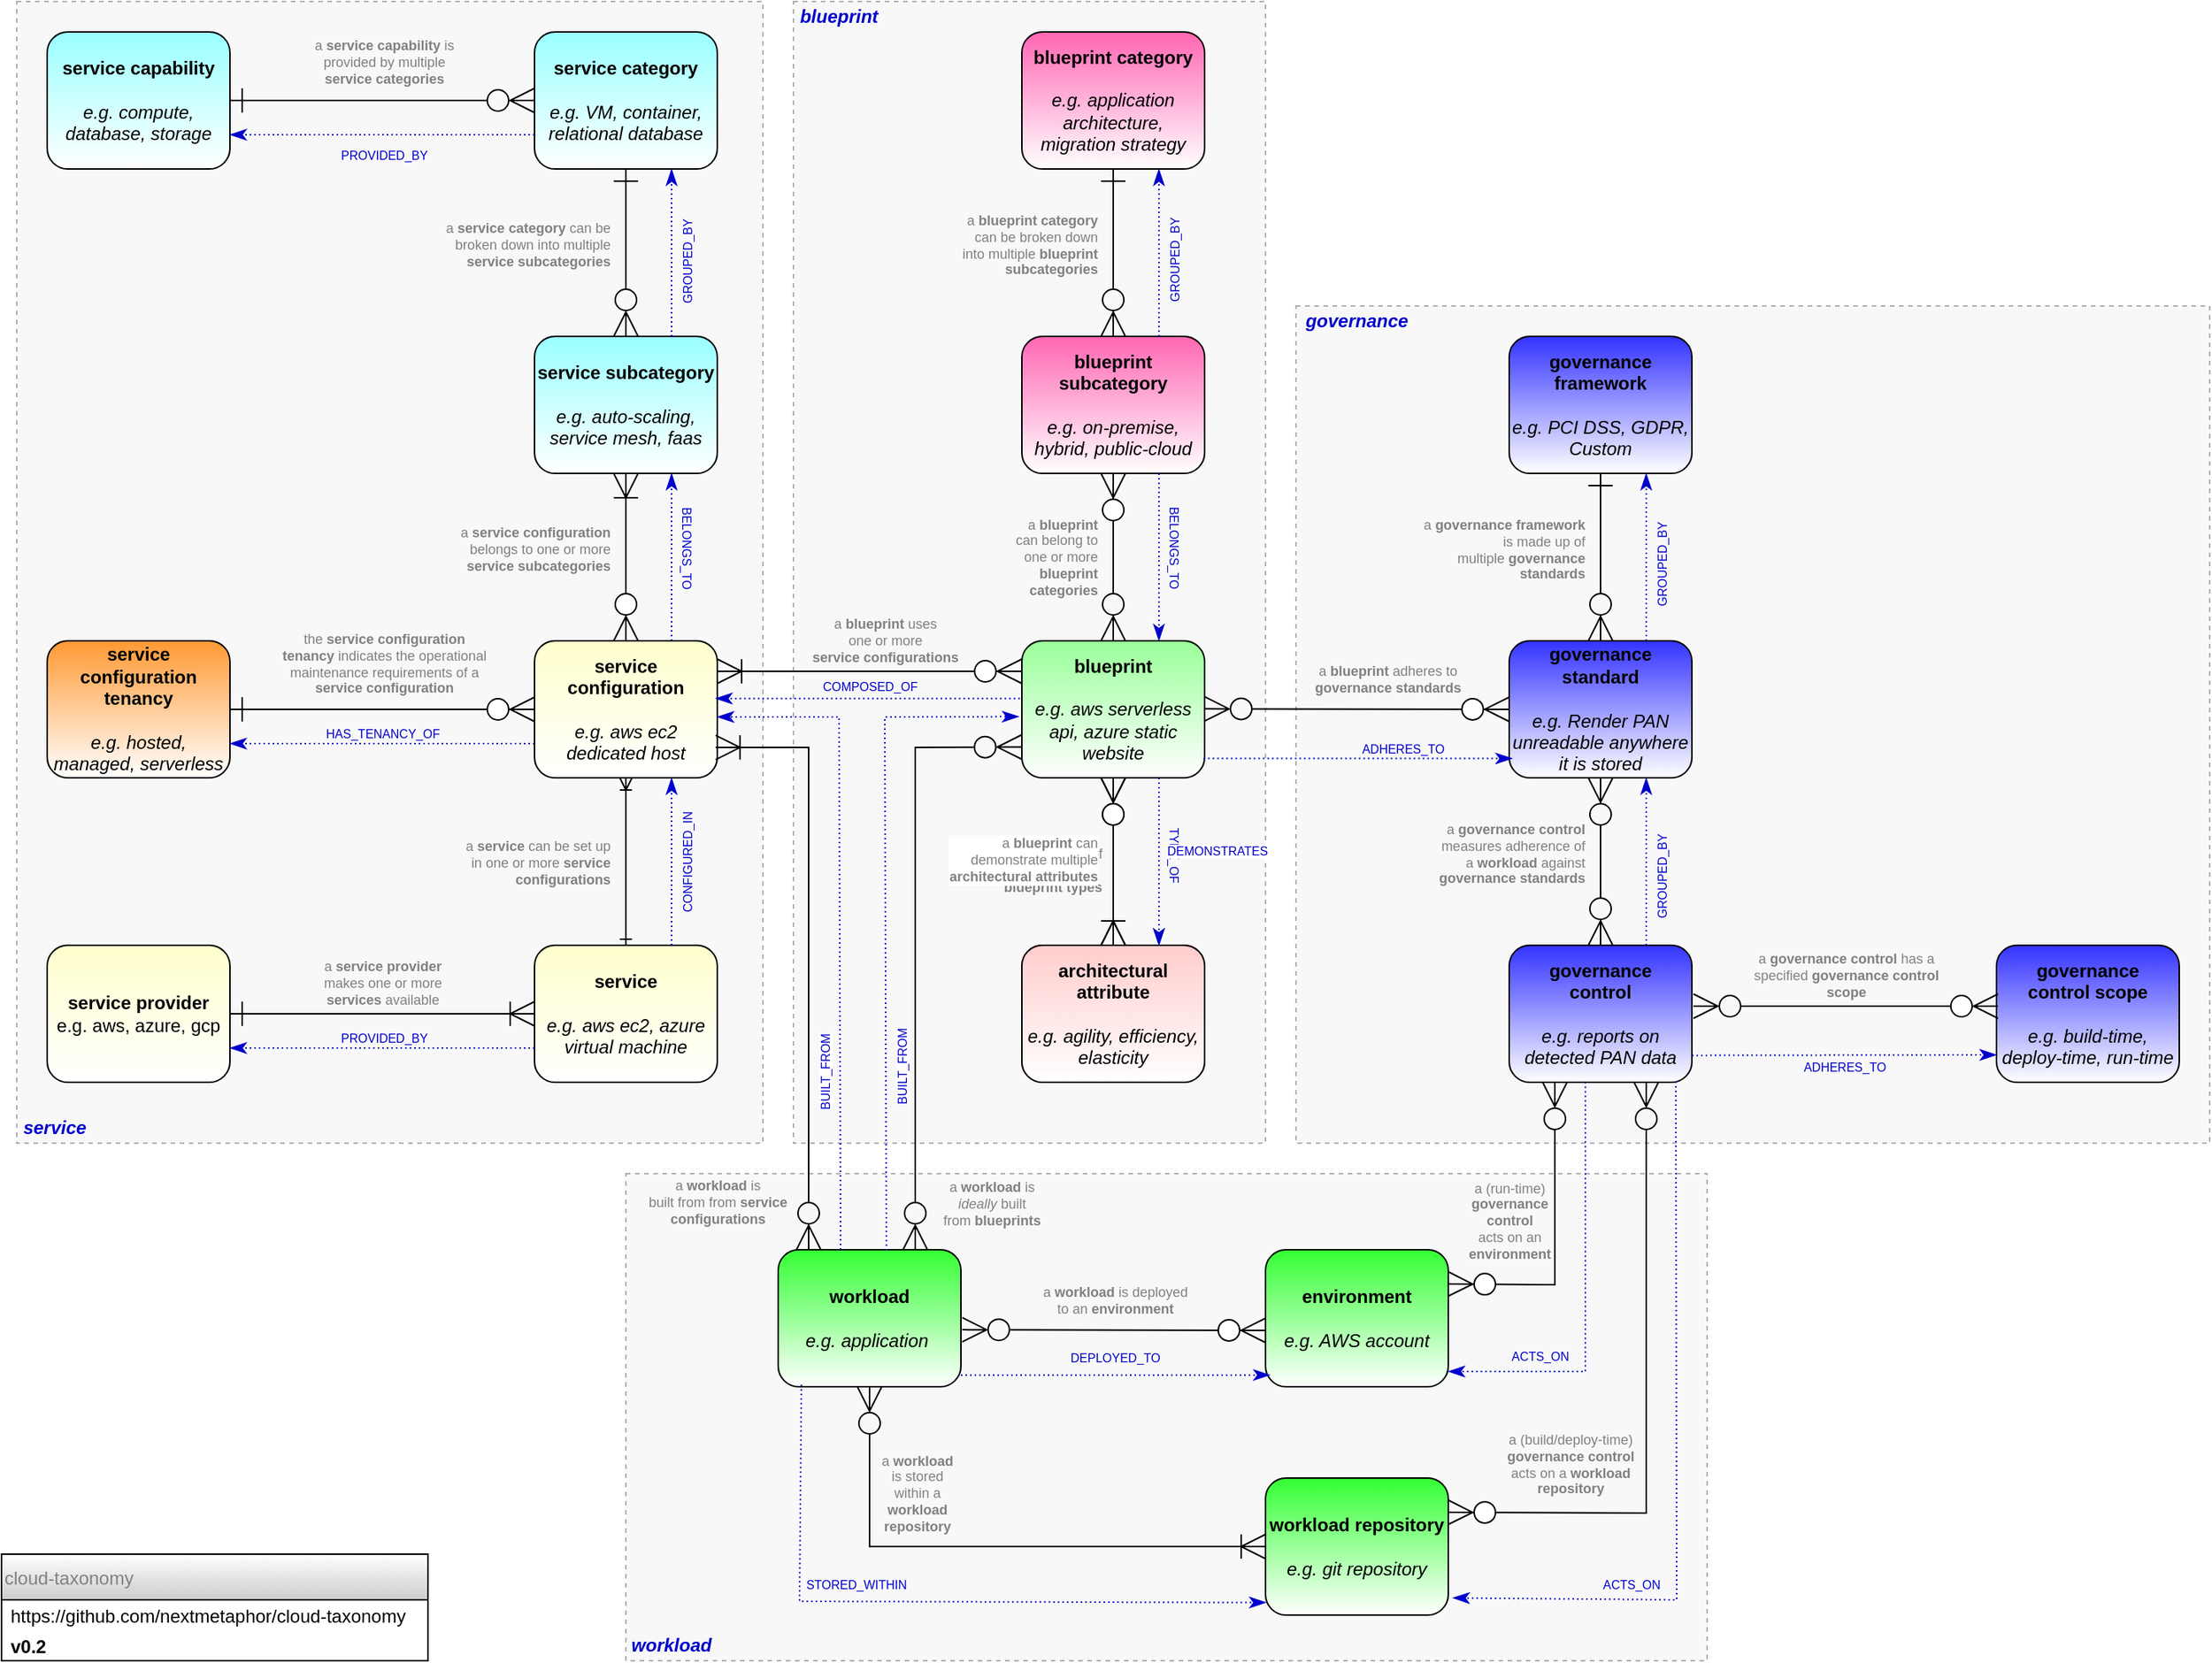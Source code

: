 <mxfile version="22.0.3" type="device">
  <diagram id="tQGysi6CgKIW6x-cguvs" name="Page-1">
    <mxGraphModel dx="1392" dy="974" grid="1" gridSize="10" guides="1" tooltips="1" connect="1" arrows="1" fold="1" page="1" pageScale="1" pageWidth="1654" pageHeight="1169" math="0" shadow="0">
      <root>
        <mxCell id="0" />
        <mxCell id="1" value="service" parent="0" />
        <mxCell id="NEtHJ5xVm0J8HKvbDM7g-167" value="" style="rounded=0;whiteSpace=wrap;html=1;fillColor=#E6E6E6;strokeColor=#000000;dashed=1;opacity=30;" parent="1" vertex="1">
          <mxGeometry x="20" y="10" width="490" height="750" as="geometry" />
        </mxCell>
        <mxCell id="7HndMyKj8QvqNjYQU4Xc-25" value="cloud-taxonomy" style="swimlane;fontStyle=0;childLayout=stackLayout;horizontal=1;startSize=30;horizontalStack=0;resizeParent=1;resizeParentMax=0;resizeLast=0;collapsible=1;marginBottom=0;hachureGap=4;pointerEvents=0;fontColor=#808080;gradientDirection=south;align=left;gradientColor=#CCCCCC;" parent="1" vertex="1">
          <mxGeometry x="10" y="1030" width="280" height="70" as="geometry" />
        </mxCell>
        <UserObject label="https://github.com/nextmetaphor/cloud-taxonomy" link="https://github.com/nextmetaphor/cloud-taxonomy" id="7HndMyKj8QvqNjYQU4Xc-26">
          <mxCell style="text;strokeColor=none;fillColor=none;align=left;verticalAlign=middle;spacingLeft=4;spacingRight=4;overflow=hidden;points=[[0,0.5],[1,0.5]];portConstraint=eastwest;rotatable=0;fontStyle=0" parent="7HndMyKj8QvqNjYQU4Xc-25" vertex="1">
            <mxGeometry y="30" width="280" height="20" as="geometry" />
          </mxCell>
        </UserObject>
        <mxCell id="7HndMyKj8QvqNjYQU4Xc-27" value="v0.2" style="text;strokeColor=none;fillColor=none;align=left;verticalAlign=middle;spacingLeft=4;spacingRight=4;overflow=hidden;points=[[0,0.5],[1,0.5]];portConstraint=eastwest;rotatable=0;fontStyle=1" parent="7HndMyKj8QvqNjYQU4Xc-25" vertex="1">
          <mxGeometry y="50" width="280" height="20" as="geometry" />
        </mxCell>
        <mxCell id="NEtHJ5xVm0J8HKvbDM7g-2" style="edgeStyle=none;curved=1;rounded=0;orthogonalLoop=1;jettySize=auto;html=1;exitX=0.5;exitY=1;exitDx=0;exitDy=0;entryX=0.5;entryY=0;entryDx=0;entryDy=0;endArrow=ERzeroToMany;startSize=14;endSize=14;sourcePerimeterSpacing=8;targetPerimeterSpacing=8;strokeColor=default;endFill=0;startArrow=ERone;startFill=0;" parent="1" source="NEtHJ5xVm0J8HKvbDM7g-4" target="NEtHJ5xVm0J8HKvbDM7g-5" edge="1">
          <mxGeometry relative="1" as="geometry" />
        </mxCell>
        <mxCell id="NEtHJ5xVm0J8HKvbDM7g-3" value="&lt;span style=&quot;font-size: 9px&quot;&gt;a &lt;b style=&quot;font-size: 9px&quot;&gt;service&amp;nbsp;&lt;/b&gt;&lt;/span&gt;&lt;span style=&quot;font-size: 9px&quot;&gt;&lt;b style=&quot;font-size: 9px&quot;&gt;category&amp;nbsp;&lt;/b&gt;&lt;/span&gt;&lt;span style=&quot;font-size: 9px&quot;&gt;can&amp;nbsp;&lt;/span&gt;&lt;span style=&quot;font-size: 9px&quot;&gt;be&lt;br&gt;broken down&amp;nbsp;&lt;/span&gt;&lt;span style=&quot;font-size: 9px&quot;&gt;into multiple&lt;br&gt;&lt;/span&gt;&lt;b style=&quot;font-size: 9px&quot;&gt;service subcategories&lt;/b&gt;" style="edgeLabel;html=1;align=right;verticalAlign=middle;resizable=0;points=[];fontColor=#808080;fontSize=9;labelBackgroundColor=none;" parent="NEtHJ5xVm0J8HKvbDM7g-2" vertex="1" connectable="0">
          <mxGeometry x="0.014" relative="1" as="geometry">
            <mxPoint x="-10" y="-6" as="offset" />
          </mxGeometry>
        </mxCell>
        <mxCell id="NEtHJ5xVm0J8HKvbDM7g-4" value="&lt;b&gt;service category&lt;br&gt;&lt;/b&gt;&lt;br&gt;&lt;i&gt;e.g. VM, container, relational database&lt;/i&gt;" style="rounded=1;whiteSpace=wrap;html=1;hachureGap=4;pointerEvents=0;gradientDirection=north;gradientColor=#99FFFF;" parent="1" vertex="1">
          <mxGeometry x="360" y="30" width="120" height="90" as="geometry" />
        </mxCell>
        <mxCell id="NEtHJ5xVm0J8HKvbDM7g-5" value="&lt;b&gt;service subcategory&lt;br&gt;&lt;/b&gt;&lt;br&gt;&lt;i&gt;e.g. auto-scaling, service mesh, faas&lt;/i&gt;" style="rounded=1;whiteSpace=wrap;html=1;hachureGap=4;pointerEvents=0;gradientDirection=north;gradientColor=#99FFFF;" parent="1" vertex="1">
          <mxGeometry x="360" y="230" width="120" height="90" as="geometry" />
        </mxCell>
        <mxCell id="NEtHJ5xVm0J8HKvbDM7g-6" style="edgeStyle=none;curved=1;rounded=0;orthogonalLoop=1;jettySize=auto;html=1;exitX=1;exitY=0.5;exitDx=0;exitDy=0;entryX=0;entryY=0.5;entryDx=0;entryDy=0;fontColor=#808080;startArrow=ERone;startFill=0;endArrow=ERoneToMany;endFill=0;startSize=14;endSize=14;sourcePerimeterSpacing=8;targetPerimeterSpacing=8;strokeColor=default;" parent="1" source="NEtHJ5xVm0J8HKvbDM7g-8" target="NEtHJ5xVm0J8HKvbDM7g-15" edge="1">
          <mxGeometry relative="1" as="geometry" />
        </mxCell>
        <mxCell id="NEtHJ5xVm0J8HKvbDM7g-7" value="&lt;span style=&quot;text-align: left; font-size: 9px;&quot;&gt;a &lt;b style=&quot;font-size: 9px;&quot;&gt;service&amp;nbsp;&lt;/b&gt;&lt;/span&gt;&lt;b style=&quot;text-align: left; font-size: 9px;&quot;&gt;provider&lt;br style=&quot;font-size: 9px;&quot;&gt;&lt;/b&gt;&lt;span style=&quot;text-align: left; font-size: 9px;&quot;&gt;makes one or more&lt;/span&gt;&lt;br style=&quot;text-align: left; font-size: 9px;&quot;&gt;&lt;b style=&quot;text-align: left; font-size: 9px;&quot;&gt;services&amp;nbsp;&lt;/b&gt;&lt;span style=&quot;text-align: left; font-size: 9px;&quot;&gt;available&lt;/span&gt;" style="edgeLabel;html=1;align=center;verticalAlign=middle;resizable=0;points=[];fontColor=#808080;fontSize=9;labelBackgroundColor=none;" parent="NEtHJ5xVm0J8HKvbDM7g-6" vertex="1" connectable="0">
          <mxGeometry x="-0.004" y="-1" relative="1" as="geometry">
            <mxPoint y="-21" as="offset" />
          </mxGeometry>
        </mxCell>
        <mxCell id="NEtHJ5xVm0J8HKvbDM7g-8" value="&lt;b&gt;service provider&lt;/b&gt;&lt;br&gt;e.g. aws, azure, gcp" style="rounded=1;whiteSpace=wrap;html=1;hachureGap=4;pointerEvents=0;gradientDirection=north;gradientColor=#FFFFCC;" parent="1" vertex="1">
          <mxGeometry x="40" y="630" width="120" height="90" as="geometry" />
        </mxCell>
        <mxCell id="NEtHJ5xVm0J8HKvbDM7g-9" style="edgeStyle=none;curved=1;rounded=0;orthogonalLoop=1;jettySize=auto;html=1;exitX=0.5;exitY=0;exitDx=0;exitDy=0;entryX=0.5;entryY=1;entryDx=0;entryDy=0;startArrow=ERzeroToMany;startFill=1;endArrow=ERoneToMany;endFill=0;startSize=14;endSize=14;sourcePerimeterSpacing=8;targetPerimeterSpacing=8;strokeColor=default;" parent="1" source="NEtHJ5xVm0J8HKvbDM7g-44" target="NEtHJ5xVm0J8HKvbDM7g-5" edge="1">
          <mxGeometry relative="1" as="geometry" />
        </mxCell>
        <mxCell id="NEtHJ5xVm0J8HKvbDM7g-10" value="&lt;span style=&quot;font-size: 9px&quot;&gt;a&amp;nbsp;&lt;/span&gt;&lt;b style=&quot;font-size: 9px&quot;&gt;service configuration&lt;br&gt;&lt;/b&gt;&lt;span style=&quot;font-size: 9px&quot;&gt;belongs&amp;nbsp;&lt;/span&gt;&lt;span style=&quot;font-size: 9px&quot;&gt;to one or more&lt;/span&gt;&lt;br style=&quot;font-size: 9px&quot;&gt;&lt;b style=&quot;font-size: 9px&quot;&gt;service subcategories&lt;/b&gt;" style="edgeLabel;html=1;align=right;verticalAlign=middle;resizable=0;points=[];fontColor=#808080;fontSize=9;labelBackgroundColor=none;" parent="NEtHJ5xVm0J8HKvbDM7g-9" vertex="1" connectable="0">
          <mxGeometry x="-0.092" relative="1" as="geometry">
            <mxPoint x="-10" y="-10" as="offset" />
          </mxGeometry>
        </mxCell>
        <mxCell id="NEtHJ5xVm0J8HKvbDM7g-11" style="edgeStyle=none;curved=1;rounded=0;orthogonalLoop=1;jettySize=auto;html=1;exitX=0;exitY=0.5;exitDx=0;exitDy=0;entryX=1;entryY=0.5;entryDx=0;entryDy=0;endArrow=ERone;endFill=0;startSize=14;endSize=14;sourcePerimeterSpacing=8;targetPerimeterSpacing=8;startArrow=ERzeroToMany;startFill=1;" parent="1" source="NEtHJ5xVm0J8HKvbDM7g-44" target="NEtHJ5xVm0J8HKvbDM7g-27" edge="1">
          <mxGeometry relative="1" as="geometry" />
        </mxCell>
        <mxCell id="NEtHJ5xVm0J8HKvbDM7g-12" value="&lt;span style=&quot;color: rgb(128 , 128 , 128) ; font-size: 9px&quot;&gt;the &lt;b&gt;service configuration&lt;br&gt;&lt;/b&gt;&lt;/span&gt;&lt;span style=&quot;color: rgb(128 , 128 , 128) ; font-size: 9px&quot;&gt;&lt;b&gt;tenancy&amp;nbsp;&lt;/b&gt;&lt;/span&gt;&lt;span style=&quot;color: rgb(128 , 128 , 128) ; font-size: 9px&quot;&gt;indicates the operational&lt;br&gt;maintenance requirements&amp;nbsp;&lt;/span&gt;&lt;span style=&quot;color: rgb(128 , 128 , 128) ; font-size: 9px&quot;&gt;of a&lt;br&gt;&lt;/span&gt;&lt;b style=&quot;color: rgb(128 , 128 , 128) ; font-size: 9px&quot;&gt;service configuration&lt;/b&gt;" style="edgeLabel;html=1;align=center;verticalAlign=middle;resizable=0;points=[];fontSize=9;labelBackgroundColor=none;" parent="NEtHJ5xVm0J8HKvbDM7g-11" vertex="1" connectable="0">
          <mxGeometry x="0.286" y="1" relative="1" as="geometry">
            <mxPoint x="29" y="-31" as="offset" />
          </mxGeometry>
        </mxCell>
        <mxCell id="NEtHJ5xVm0J8HKvbDM7g-13" value="&lt;span style=&quot;color: rgba(0 , 0 , 0 , 0) ; font-family: monospace ; font-size: 0px ; background-color: rgb(248 , 249 , 250)&quot;&gt;fdsfds&lt;/span&gt;" style="edgeStyle=orthogonalEdgeStyle;rounded=0;orthogonalLoop=1;jettySize=auto;html=1;entryX=0.5;entryY=1;entryDx=0;entryDy=0;endArrow=ERoneToMany;endFill=0;startArrow=ERone;startFill=0;" parent="1" source="NEtHJ5xVm0J8HKvbDM7g-15" target="NEtHJ5xVm0J8HKvbDM7g-44" edge="1">
          <mxGeometry relative="1" as="geometry" />
        </mxCell>
        <mxCell id="NEtHJ5xVm0J8HKvbDM7g-14" value="&lt;div style=&quot;font-size: 9px&quot;&gt;&lt;font style=&quot;font-size: 9px&quot; color=&quot;#808080&quot;&gt;a &lt;b&gt;service&amp;nbsp;&lt;/b&gt;&lt;/font&gt;&lt;span style=&quot;color: rgb(128 , 128 , 128)&quot;&gt;can be set up&lt;/span&gt;&lt;/div&gt;&lt;div style=&quot;font-size: 9px&quot;&gt;&lt;font style=&quot;font-size: 9px&quot; color=&quot;#808080&quot;&gt;in one or more&amp;nbsp;&lt;/font&gt;&lt;b style=&quot;color: rgb(128 , 128 , 128)&quot;&gt;service&lt;/b&gt;&lt;/div&gt;&lt;div style=&quot;font-size: 9px&quot;&gt;&lt;font style=&quot;font-size: 9px&quot; color=&quot;#808080&quot;&gt;&lt;b&gt;configurations&lt;/b&gt;&lt;/font&gt;&lt;/div&gt;" style="edgeLabel;html=1;align=right;verticalAlign=middle;resizable=0;points=[];labelBackgroundColor=none;" parent="NEtHJ5xVm0J8HKvbDM7g-13" vertex="1" connectable="0">
          <mxGeometry x="0.233" y="1" relative="1" as="geometry">
            <mxPoint x="-9" y="14" as="offset" />
          </mxGeometry>
        </mxCell>
        <mxCell id="NEtHJ5xVm0J8HKvbDM7g-15" value="&lt;b&gt;service&lt;/b&gt;&lt;br&gt;&lt;br&gt;&lt;i&gt;e.g. aws ec2, azure virtual machine&lt;/i&gt;" style="rounded=1;whiteSpace=wrap;html=1;hachureGap=4;pointerEvents=0;gradientDirection=north;gradientColor=#FFFFCC;" parent="1" vertex="1">
          <mxGeometry x="360" y="630" width="120" height="90" as="geometry" />
        </mxCell>
        <mxCell id="NEtHJ5xVm0J8HKvbDM7g-27" value="&lt;b&gt;service configuration tenancy&lt;/b&gt;&lt;br&gt;&lt;br&gt;&lt;i&gt;e.g. hosted, managed, serverless&lt;/i&gt;" style="rounded=1;whiteSpace=wrap;html=1;hachureGap=4;pointerEvents=0;gradientDirection=north;gradientColor=#FF9933;" parent="1" vertex="1">
          <mxGeometry x="40" y="430" width="120" height="90" as="geometry" />
        </mxCell>
        <mxCell id="NEtHJ5xVm0J8HKvbDM7g-34" value="" style="endArrow=classicThin;html=1;startSize=14;endSize=8;sourcePerimeterSpacing=8;targetPerimeterSpacing=8;endFill=1;strokeColor=#0000CC;dashed=1;dashPattern=1 2;entryX=0.75;entryY=1;entryDx=0;entryDy=0;exitX=0.75;exitY=0;exitDx=0;exitDy=0;" parent="1" source="NEtHJ5xVm0J8HKvbDM7g-44" target="NEtHJ5xVm0J8HKvbDM7g-5" edge="1">
          <mxGeometry width="50" height="50" relative="1" as="geometry">
            <mxPoint x="454" y="420" as="sourcePoint" />
            <mxPoint x="454.0" y="320" as="targetPoint" />
          </mxGeometry>
        </mxCell>
        <mxCell id="NEtHJ5xVm0J8HKvbDM7g-35" value="BELONGS_TO" style="edgeLabel;html=1;align=left;verticalAlign=middle;resizable=0;points=[];fontSize=8;fontColor=#0000CC;rotation=90;labelBackgroundColor=none;" parent="NEtHJ5xVm0J8HKvbDM7g-34" vertex="1" connectable="0">
          <mxGeometry x="-0.125" y="-1" relative="1" as="geometry">
            <mxPoint x="9" y="-42" as="offset" />
          </mxGeometry>
        </mxCell>
        <mxCell id="NEtHJ5xVm0J8HKvbDM7g-36" value="" style="endArrow=classicThin;html=1;startSize=14;endSize=8;sourcePerimeterSpacing=8;targetPerimeterSpacing=8;endFill=1;strokeColor=#0000CC;dashed=1;dashPattern=1 2;entryX=0.75;entryY=1;entryDx=0;entryDy=0;exitX=0.75;exitY=0;exitDx=0;exitDy=0;" parent="1" source="NEtHJ5xVm0J8HKvbDM7g-5" target="NEtHJ5xVm0J8HKvbDM7g-4" edge="1">
          <mxGeometry width="50" height="50" relative="1" as="geometry">
            <mxPoint x="179.5" y="390" as="sourcePoint" />
            <mxPoint x="179.5" y="290" as="targetPoint" />
          </mxGeometry>
        </mxCell>
        <mxCell id="NEtHJ5xVm0J8HKvbDM7g-37" value="GROUPED_BY" style="edgeLabel;html=1;align=left;verticalAlign=middle;resizable=0;points=[];fontSize=8;fontColor=#0000CC;rotation=-90;labelBackgroundColor=none;" parent="NEtHJ5xVm0J8HKvbDM7g-36" vertex="1" connectable="0">
          <mxGeometry x="-0.125" y="-1" relative="1" as="geometry">
            <mxPoint x="9" y="28" as="offset" />
          </mxGeometry>
        </mxCell>
        <mxCell id="NEtHJ5xVm0J8HKvbDM7g-38" value="" style="endArrow=classicThin;html=1;startSize=14;endSize=8;sourcePerimeterSpacing=8;targetPerimeterSpacing=8;endFill=1;strokeColor=#0000CC;dashed=1;dashPattern=1 2;entryX=1;entryY=0.75;entryDx=0;entryDy=0;exitX=0;exitY=0.75;exitDx=0;exitDy=0;" parent="1" source="NEtHJ5xVm0J8HKvbDM7g-15" target="NEtHJ5xVm0J8HKvbDM7g-8" edge="1">
          <mxGeometry width="50" height="50" relative="1" as="geometry">
            <mxPoint x="350" y="690" as="sourcePoint" />
            <mxPoint x="170.0" y="690" as="targetPoint" />
          </mxGeometry>
        </mxCell>
        <mxCell id="NEtHJ5xVm0J8HKvbDM7g-39" value="PROVIDED_BY" style="edgeLabel;html=1;align=center;verticalAlign=middle;resizable=0;points=[];fontSize=8;fontColor=#0000CC;labelBackgroundColor=none;" parent="NEtHJ5xVm0J8HKvbDM7g-38" vertex="1" connectable="0">
          <mxGeometry x="-0.125" y="-1" relative="1" as="geometry">
            <mxPoint x="-12" y="-6" as="offset" />
          </mxGeometry>
        </mxCell>
        <mxCell id="NEtHJ5xVm0J8HKvbDM7g-42" value="" style="endArrow=classicThin;html=1;startSize=14;endSize=8;sourcePerimeterSpacing=8;targetPerimeterSpacing=8;endFill=1;strokeColor=#0000CC;dashed=1;dashPattern=1 2;entryX=1;entryY=0.75;entryDx=0;entryDy=0;exitX=0;exitY=0.75;exitDx=0;exitDy=0;" parent="1" source="NEtHJ5xVm0J8HKvbDM7g-44" target="NEtHJ5xVm0J8HKvbDM7g-27" edge="1">
          <mxGeometry width="50" height="50" relative="1" as="geometry">
            <mxPoint x="461" y="710" as="sourcePoint" />
            <mxPoint x="460" y="820" as="targetPoint" />
          </mxGeometry>
        </mxCell>
        <mxCell id="NEtHJ5xVm0J8HKvbDM7g-43" value="HAS_TENANCY_OF" style="edgeLabel;html=1;align=center;verticalAlign=middle;resizable=0;points=[];fontSize=8;fontColor=#0000CC;labelBackgroundColor=none;" parent="NEtHJ5xVm0J8HKvbDM7g-42" vertex="1" connectable="0">
          <mxGeometry x="-0.125" y="-1" relative="1" as="geometry">
            <mxPoint x="-13" y="-6" as="offset" />
          </mxGeometry>
        </mxCell>
        <mxCell id="NEtHJ5xVm0J8HKvbDM7g-44" value="&lt;b&gt;service configuration&lt;/b&gt;&lt;br&gt;&lt;br&gt;&lt;i&gt;e.g. aws ec2 dedicated host&lt;/i&gt;" style="rounded=1;whiteSpace=wrap;html=1;hachureGap=4;pointerEvents=0;gradientDirection=north;gradientColor=#FFFFCC;" parent="1" vertex="1">
          <mxGeometry x="360" y="430" width="120" height="90" as="geometry" />
        </mxCell>
        <mxCell id="NEtHJ5xVm0J8HKvbDM7g-45" value="" style="endArrow=classicThin;html=1;startSize=14;endSize=8;sourcePerimeterSpacing=8;targetPerimeterSpacing=8;endFill=1;strokeColor=#0000CC;dashed=1;dashPattern=1 2;entryX=0.75;entryY=1;entryDx=0;entryDy=0;exitX=0.75;exitY=0;exitDx=0;exitDy=0;" parent="1" source="NEtHJ5xVm0J8HKvbDM7g-15" target="NEtHJ5xVm0J8HKvbDM7g-44" edge="1">
          <mxGeometry width="50" height="50" relative="1" as="geometry">
            <mxPoint x="530" y="540" as="sourcePoint" />
            <mxPoint x="530.04" y="660" as="targetPoint" />
          </mxGeometry>
        </mxCell>
        <mxCell id="NEtHJ5xVm0J8HKvbDM7g-46" value="CONFIGURED_IN" style="edgeLabel;html=1;align=left;verticalAlign=middle;resizable=0;points=[];fontSize=8;fontColor=#0000CC;rotation=-90;labelBackgroundColor=none;" parent="NEtHJ5xVm0J8HKvbDM7g-45" vertex="1" connectable="0">
          <mxGeometry x="-0.125" y="-1" relative="1" as="geometry">
            <mxPoint x="9" y="28" as="offset" />
          </mxGeometry>
        </mxCell>
        <mxCell id="NEtHJ5xVm0J8HKvbDM7g-47" value="&lt;b&gt;service capability&lt;br&gt;&lt;/b&gt;&lt;br&gt;&lt;i&gt;e.g. compute, database, storage&lt;/i&gt;" style="rounded=1;whiteSpace=wrap;html=1;hachureGap=4;pointerEvents=0;gradientDirection=north;gradientColor=#99FFFF;" parent="1" vertex="1">
          <mxGeometry x="40" y="30" width="120" height="90" as="geometry" />
        </mxCell>
        <mxCell id="NEtHJ5xVm0J8HKvbDM7g-48" style="edgeStyle=none;curved=1;rounded=0;orthogonalLoop=1;jettySize=auto;html=1;exitX=1;exitY=0.5;exitDx=0;exitDy=0;entryX=0;entryY=0.5;entryDx=0;entryDy=0;endArrow=ERzeroToMany;startSize=14;endSize=14;sourcePerimeterSpacing=8;targetPerimeterSpacing=8;strokeColor=default;endFill=0;startArrow=ERone;startFill=0;" parent="1" source="NEtHJ5xVm0J8HKvbDM7g-47" target="NEtHJ5xVm0J8HKvbDM7g-4" edge="1">
          <mxGeometry relative="1" as="geometry">
            <mxPoint x="210" y="180.0" as="sourcePoint" />
            <mxPoint x="210" y="290.0" as="targetPoint" />
          </mxGeometry>
        </mxCell>
        <mxCell id="NEtHJ5xVm0J8HKvbDM7g-49" value="&lt;span style=&quot;font-size: 9px&quot;&gt;a &lt;b style=&quot;font-size: 9px&quot;&gt;service&amp;nbsp;&lt;/b&gt;&lt;/span&gt;&lt;span style=&quot;font-size: 9px&quot;&gt;&lt;b style=&quot;font-size: 9px&quot;&gt;capability&amp;nbsp;&lt;/b&gt;&lt;/span&gt;&lt;span style=&quot;font-size: 9px&quot;&gt;is&lt;br&gt;provided&amp;nbsp;&lt;/span&gt;&lt;span style=&quot;font-size: 9px&quot;&gt;by multiple&lt;br&gt;&lt;/span&gt;&lt;b style=&quot;font-size: 9px&quot;&gt;service categories&lt;/b&gt;" style="edgeLabel;html=1;align=center;verticalAlign=middle;resizable=0;points=[];fontColor=#808080;fontSize=9;labelBackgroundColor=none;" parent="NEtHJ5xVm0J8HKvbDM7g-48" vertex="1" connectable="0">
          <mxGeometry x="0.014" relative="1" as="geometry">
            <mxPoint x="-1" y="-25" as="offset" />
          </mxGeometry>
        </mxCell>
        <mxCell id="NEtHJ5xVm0J8HKvbDM7g-50" value="" style="endArrow=classicThin;html=1;startSize=14;endSize=8;sourcePerimeterSpacing=8;targetPerimeterSpacing=8;endFill=1;strokeColor=#0000CC;dashed=1;dashPattern=1 2;entryX=1;entryY=0.75;entryDx=0;entryDy=0;exitX=0;exitY=0.75;exitDx=0;exitDy=0;" parent="1" source="NEtHJ5xVm0J8HKvbDM7g-4" target="NEtHJ5xVm0J8HKvbDM7g-47" edge="1">
          <mxGeometry width="50" height="50" relative="1" as="geometry">
            <mxPoint x="180" y="230.0" as="sourcePoint" />
            <mxPoint x="180" y="120.0" as="targetPoint" />
          </mxGeometry>
        </mxCell>
        <mxCell id="NEtHJ5xVm0J8HKvbDM7g-51" value="PROVIDED_BY" style="edgeLabel;html=1;align=center;verticalAlign=middle;resizable=0;points=[];fontSize=8;fontColor=#0000CC;labelBackgroundColor=none;" parent="NEtHJ5xVm0J8HKvbDM7g-50" vertex="1" connectable="0">
          <mxGeometry x="-0.125" y="-1" relative="1" as="geometry">
            <mxPoint x="-12" y="14" as="offset" />
          </mxGeometry>
        </mxCell>
        <mxCell id="NEtHJ5xVm0J8HKvbDM7g-175" value="&lt;b&gt;service&lt;/b&gt;" style="text;html=1;strokeColor=none;fillColor=none;align=center;verticalAlign=middle;whiteSpace=wrap;rounded=0;fontStyle=2;fontColor=#0000CC;" parent="1" vertex="1">
          <mxGeometry x="20" y="740" width="50" height="20" as="geometry" />
        </mxCell>
        <mxCell id="NEtHJ5xVm0J8HKvbDM7g-57" value="blueprint" parent="0" />
        <mxCell id="NEtHJ5xVm0J8HKvbDM7g-168" value="" style="rounded=0;whiteSpace=wrap;html=1;fillColor=#E6E6E6;strokeColor=#000000;dashed=1;opacity=30;" parent="NEtHJ5xVm0J8HKvbDM7g-57" vertex="1">
          <mxGeometry x="530" y="10" width="310" height="750" as="geometry" />
        </mxCell>
        <mxCell id="NEtHJ5xVm0J8HKvbDM7g-59" style="edgeStyle=none;curved=1;rounded=0;orthogonalLoop=1;jettySize=auto;html=1;exitX=0;exitY=0.5;exitDx=0;exitDy=0;entryX=1;entryY=0.5;entryDx=0;entryDy=0;fontColor=#808080;startArrow=ERzeroToMany;startFill=1;endArrow=ERoneToMany;endFill=0;startSize=14;endSize=14;sourcePerimeterSpacing=8;targetPerimeterSpacing=8;strokeColor=default;" parent="NEtHJ5xVm0J8HKvbDM7g-57" edge="1">
          <mxGeometry relative="1" as="geometry">
            <mxPoint x="480" y="450" as="targetPoint" />
            <mxPoint x="680" y="450" as="sourcePoint" />
          </mxGeometry>
        </mxCell>
        <mxCell id="NEtHJ5xVm0J8HKvbDM7g-60" value="&lt;span style=&quot;text-align: left ; font-size: 9px&quot;&gt;a&amp;nbsp;&lt;/span&gt;&lt;b style=&quot;text-align: left ; font-size: 9px&quot;&gt;blueprint&lt;/b&gt;&lt;span style=&quot;text-align: left ; font-size: 9px&quot;&gt;&amp;nbsp;uses&lt;br style=&quot;font-size: 9px&quot;&gt;&lt;/span&gt;one or more&lt;br style=&quot;text-align: left ; font-size: 9px&quot;&gt;&lt;b style=&quot;text-align: left ; font-size: 9px&quot;&gt;service configurations&lt;br style=&quot;font-size: 9px&quot;&gt;&lt;/b&gt;" style="edgeLabel;html=1;align=center;verticalAlign=middle;resizable=0;points=[];fontColor=#808080;fontSize=9;labelBackgroundColor=none;" parent="NEtHJ5xVm0J8HKvbDM7g-59" vertex="1" connectable="0">
          <mxGeometry x="0.078" relative="1" as="geometry">
            <mxPoint x="18" y="-20" as="offset" />
          </mxGeometry>
        </mxCell>
        <mxCell id="NEtHJ5xVm0J8HKvbDM7g-63" value="&lt;b&gt;blueprint&lt;/b&gt;&lt;br&gt;&lt;br&gt;&lt;i&gt;e.g. aws serverless api, azure static website&lt;/i&gt;" style="rounded=1;whiteSpace=wrap;html=1;hachureGap=4;pointerEvents=0;gradientDirection=north;gradientColor=#99FF99;" parent="NEtHJ5xVm0J8HKvbDM7g-57" vertex="1">
          <mxGeometry x="680" y="430" width="120" height="90" as="geometry" />
        </mxCell>
        <mxCell id="NEtHJ5xVm0J8HKvbDM7g-64" style="edgeStyle=none;curved=1;rounded=0;orthogonalLoop=1;jettySize=auto;html=1;exitX=0.5;exitY=1;exitDx=0;exitDy=0;entryX=0.5;entryY=0;entryDx=0;entryDy=0;endArrow=ERzeroToMany;startSize=14;endSize=14;sourcePerimeterSpacing=8;targetPerimeterSpacing=8;endFill=0;startArrow=ERone;startFill=0;" parent="NEtHJ5xVm0J8HKvbDM7g-57" source="NEtHJ5xVm0J8HKvbDM7g-66" target="NEtHJ5xVm0J8HKvbDM7g-69" edge="1">
          <mxGeometry relative="1" as="geometry" />
        </mxCell>
        <mxCell id="NEtHJ5xVm0J8HKvbDM7g-65" value="&lt;span style=&quot;color: rgb(128 , 128 , 128) ; font-size: 9px&quot;&gt;a&amp;nbsp;&lt;b style=&quot;font-size: 9px&quot;&gt;blueprint&amp;nbsp;&lt;/b&gt;&lt;/span&gt;&lt;span style=&quot;color: rgb(128 , 128 , 128) ; font-size: 9px&quot;&gt;&lt;span style=&quot;font-size: 9px&quot;&gt;&lt;b&gt;category&lt;br&gt;&lt;/b&gt;&lt;/span&gt;&lt;/span&gt;&lt;span style=&quot;color: rgb(128 , 128 , 128) ; font-size: 9px&quot;&gt;can&amp;nbsp;&lt;/span&gt;&lt;span style=&quot;color: rgb(128 , 128 , 128) ; font-size: 9px&quot;&gt;be broken down&lt;br style=&quot;font-size: 9px&quot;&gt;&lt;/span&gt;&lt;span style=&quot;color: rgb(128 , 128 , 128) ; font-size: 9px&quot;&gt;into multiple&amp;nbsp;&lt;/span&gt;&lt;b style=&quot;color: rgb(128 , 128 , 128) ; font-size: 9px&quot;&gt;blueprint&lt;br style=&quot;font-size: 9px&quot;&gt;subcategories&lt;/b&gt;" style="edgeLabel;html=1;align=right;verticalAlign=middle;resizable=0;points=[];fontSize=9;labelBackgroundColor=none;" parent="NEtHJ5xVm0J8HKvbDM7g-64" vertex="1" connectable="0">
          <mxGeometry x="-0.163" y="1" relative="1" as="geometry">
            <mxPoint x="-11" y="4" as="offset" />
          </mxGeometry>
        </mxCell>
        <mxCell id="NEtHJ5xVm0J8HKvbDM7g-66" value="&lt;b&gt;blueprint category&lt;br&gt;&lt;/b&gt;&lt;br&gt;&lt;i&gt;e.g. application architecture, migration strategy&lt;/i&gt;" style="rounded=1;whiteSpace=wrap;html=1;hachureGap=4;pointerEvents=0;gradientDirection=north;gradientColor=#FF66B3;" parent="NEtHJ5xVm0J8HKvbDM7g-57" vertex="1">
          <mxGeometry x="680" y="30" width="120" height="90" as="geometry" />
        </mxCell>
        <mxCell id="NEtHJ5xVm0J8HKvbDM7g-67" style="edgeStyle=none;curved=1;rounded=0;orthogonalLoop=1;jettySize=auto;html=1;exitX=0.5;exitY=1;exitDx=0;exitDy=0;entryX=0.5;entryY=0;entryDx=0;entryDy=0;startArrow=ERzeroToMany;startFill=1;endArrow=ERzeroToMany;endFill=0;startSize=14;endSize=14;sourcePerimeterSpacing=8;targetPerimeterSpacing=8;" parent="NEtHJ5xVm0J8HKvbDM7g-57" source="NEtHJ5xVm0J8HKvbDM7g-69" target="NEtHJ5xVm0J8HKvbDM7g-63" edge="1">
          <mxGeometry relative="1" as="geometry" />
        </mxCell>
        <mxCell id="NEtHJ5xVm0J8HKvbDM7g-68" value="&lt;span style=&quot;color: rgb(128 , 128 , 128) ; font-size: 9px&quot;&gt;a&amp;nbsp;&lt;/span&gt;&lt;b style=&quot;color: rgb(128 , 128 , 128) ; font-size: 9px&quot;&gt;blueprint&lt;br&gt;&lt;/b&gt;&lt;span style=&quot;color: rgb(128 , 128 , 128) ; font-size: 9px&quot;&gt;can belong&amp;nbsp;&lt;/span&gt;&lt;span style=&quot;color: rgb(128 , 128 , 128) ; font-size: 9px&quot;&gt;to&lt;br&gt;one or more&lt;/span&gt;&lt;br style=&quot;color: rgb(128 , 128 , 128) ; font-size: 9px&quot;&gt;&lt;b style=&quot;color: rgb(128 , 128 , 128) ; font-size: 9px&quot;&gt;blueprint&lt;br&gt;categories&lt;/b&gt;" style="edgeLabel;html=1;align=right;verticalAlign=middle;resizable=0;points=[];fontSize=9;labelBackgroundColor=none;" parent="NEtHJ5xVm0J8HKvbDM7g-67" vertex="1" connectable="0">
          <mxGeometry x="0.029" y="2" relative="1" as="geometry">
            <mxPoint x="-12" y="-2" as="offset" />
          </mxGeometry>
        </mxCell>
        <mxCell id="NEtHJ5xVm0J8HKvbDM7g-69" value="&lt;b&gt;blueprint subcategory&lt;br&gt;&lt;/b&gt;&lt;br&gt;&lt;i&gt;e.g. on-premise, hybrid, public-cloud&lt;/i&gt;" style="rounded=1;whiteSpace=wrap;html=1;hachureGap=4;pointerEvents=0;gradientDirection=north;gradientColor=#FF66B3;" parent="NEtHJ5xVm0J8HKvbDM7g-57" vertex="1">
          <mxGeometry x="680" y="230" width="120" height="90" as="geometry" />
        </mxCell>
        <mxCell id="NEtHJ5xVm0J8HKvbDM7g-70" value="" style="endArrow=classicThin;html=1;startSize=14;endSize=8;sourcePerimeterSpacing=8;targetPerimeterSpacing=8;endFill=1;strokeColor=#0000CC;dashed=1;dashPattern=1 2;entryX=0.75;entryY=1;entryDx=0;entryDy=0;exitX=0.75;exitY=0;exitDx=0;exitDy=0;" parent="NEtHJ5xVm0J8HKvbDM7g-57" source="NEtHJ5xVm0J8HKvbDM7g-69" target="NEtHJ5xVm0J8HKvbDM7g-66" edge="1">
          <mxGeometry width="50" height="50" relative="1" as="geometry">
            <mxPoint x="780" y="420" as="sourcePoint" />
            <mxPoint x="780" y="320" as="targetPoint" />
          </mxGeometry>
        </mxCell>
        <mxCell id="NEtHJ5xVm0J8HKvbDM7g-71" value="GROUPED_BY" style="edgeLabel;html=1;align=center;verticalAlign=middle;resizable=0;points=[];fontSize=8;fontColor=#0000CC;rotation=-90;labelBackgroundColor=none;" parent="NEtHJ5xVm0J8HKvbDM7g-70" vertex="1" connectable="0">
          <mxGeometry x="-0.125" y="-1" relative="1" as="geometry">
            <mxPoint x="9" y="-2" as="offset" />
          </mxGeometry>
        </mxCell>
        <mxCell id="NEtHJ5xVm0J8HKvbDM7g-72" value="" style="endArrow=classicThin;html=1;startSize=14;endSize=8;sourcePerimeterSpacing=8;targetPerimeterSpacing=8;endFill=1;strokeColor=#0000CC;dashed=1;dashPattern=1 2;exitX=0.75;exitY=1;exitDx=0;exitDy=0;entryX=0.75;entryY=0;entryDx=0;entryDy=0;" parent="NEtHJ5xVm0J8HKvbDM7g-57" source="NEtHJ5xVm0J8HKvbDM7g-69" target="NEtHJ5xVm0J8HKvbDM7g-63" edge="1">
          <mxGeometry width="50" height="50" relative="1" as="geometry">
            <mxPoint x="780" y="620" as="sourcePoint" />
            <mxPoint x="780" y="430" as="targetPoint" />
          </mxGeometry>
        </mxCell>
        <mxCell id="NEtHJ5xVm0J8HKvbDM7g-73" value="BELONGS_TO" style="edgeLabel;html=1;align=center;verticalAlign=middle;resizable=0;points=[];fontSize=8;fontColor=#0000CC;rotation=90;labelBackgroundColor=none;" parent="NEtHJ5xVm0J8HKvbDM7g-72" vertex="1" connectable="0">
          <mxGeometry x="-0.125" y="-1" relative="1" as="geometry">
            <mxPoint x="11" as="offset" />
          </mxGeometry>
        </mxCell>
        <mxCell id="NEtHJ5xVm0J8HKvbDM7g-74" value="" style="endArrow=classicThin;html=1;startSize=14;endSize=8;sourcePerimeterSpacing=8;targetPerimeterSpacing=8;endFill=1;strokeColor=#0000CC;dashed=1;dashPattern=1 2;entryX=0.991;entryY=0.421;entryDx=0;entryDy=0;entryPerimeter=0;exitX=-0.011;exitY=0.421;exitDx=0;exitDy=0;exitPerimeter=0;" parent="NEtHJ5xVm0J8HKvbDM7g-57" source="NEtHJ5xVm0J8HKvbDM7g-63" target="NEtHJ5xVm0J8HKvbDM7g-44" edge="1">
          <mxGeometry width="50" height="50" relative="1" as="geometry">
            <mxPoint x="680.12" y="471.21" as="sourcePoint" />
            <mxPoint x="481" y="470" as="targetPoint" />
          </mxGeometry>
        </mxCell>
        <mxCell id="NEtHJ5xVm0J8HKvbDM7g-75" value="COMPOSED_OF" style="edgeLabel;html=1;align=center;verticalAlign=middle;resizable=0;points=[];fontSize=8;fontColor=#0000CC;labelBackgroundColor=none;" parent="NEtHJ5xVm0J8HKvbDM7g-74" vertex="1" connectable="0">
          <mxGeometry x="-0.125" y="-1" relative="1" as="geometry">
            <mxPoint x="-11" y="-7" as="offset" />
          </mxGeometry>
        </mxCell>
        <mxCell id="NEtHJ5xVm0J8HKvbDM7g-78" value="&lt;b&gt;blueprint type&lt;/b&gt;&lt;br&gt;&lt;br&gt;&lt;i&gt;e.g. reference architecture, implementation&lt;br&gt;&lt;/i&gt;" style="rounded=1;whiteSpace=wrap;html=1;hachureGap=4;pointerEvents=0;gradientDirection=north;gradientColor=#ea6b66;fillColor=#f8cecc;strokeColor=#b85450;" parent="NEtHJ5xVm0J8HKvbDM7g-57" vertex="1">
          <mxGeometry x="680" y="630" width="120" height="90" as="geometry" />
        </mxCell>
        <mxCell id="NEtHJ5xVm0J8HKvbDM7g-79" style="edgeStyle=none;curved=1;rounded=0;orthogonalLoop=1;jettySize=auto;html=1;fontColor=#808080;startArrow=ERzeroToMany;startFill=1;endArrow=ERoneToMany;endFill=0;startSize=14;endSize=14;sourcePerimeterSpacing=8;targetPerimeterSpacing=8;strokeColor=default;exitX=0.5;exitY=1;exitDx=0;exitDy=0;entryX=0.5;entryY=0;entryDx=0;entryDy=0;" parent="NEtHJ5xVm0J8HKvbDM7g-57" source="NEtHJ5xVm0J8HKvbDM7g-63" target="NEtHJ5xVm0J8HKvbDM7g-78" edge="1">
          <mxGeometry relative="1" as="geometry">
            <mxPoint x="820" y="430" as="sourcePoint" />
            <mxPoint x="800" y="480" as="targetPoint" />
          </mxGeometry>
        </mxCell>
        <mxCell id="NEtHJ5xVm0J8HKvbDM7g-80" value="&lt;span style=&quot;text-align: left ; font-size: 9px&quot;&gt;a&amp;nbsp;&lt;/span&gt;&lt;b style=&quot;text-align: left ; font-size: 9px&quot;&gt;blueprint&lt;/b&gt;&lt;span style=&quot;text-align: left ; font-size: 9px&quot;&gt;&amp;nbsp;is of&lt;br style=&quot;font-size: 9px&quot;&gt;&lt;/span&gt;one or more&lt;br style=&quot;text-align: left ; font-size: 9px&quot;&gt;&lt;b style=&quot;text-align: left ; font-size: 9px&quot;&gt;blueprint types&lt;br style=&quot;font-size: 9px&quot;&gt;&lt;/b&gt;" style="edgeLabel;html=1;align=center;verticalAlign=middle;resizable=0;points=[];fontColor=#808080;fontSize=9;labelBackgroundColor=none;" parent="NEtHJ5xVm0J8HKvbDM7g-79" vertex="1" connectable="0">
          <mxGeometry x="0.078" relative="1" as="geometry">
            <mxPoint x="-40" y="1" as="offset" />
          </mxGeometry>
        </mxCell>
        <mxCell id="NEtHJ5xVm0J8HKvbDM7g-81" value="" style="endArrow=classicThin;html=1;startSize=14;endSize=8;sourcePerimeterSpacing=8;targetPerimeterSpacing=8;endFill=1;strokeColor=#0000CC;dashed=1;dashPattern=1 2;exitX=0.75;exitY=1;exitDx=0;exitDy=0;entryX=0.75;entryY=0;entryDx=0;entryDy=0;" parent="NEtHJ5xVm0J8HKvbDM7g-57" source="NEtHJ5xVm0J8HKvbDM7g-63" target="NEtHJ5xVm0J8HKvbDM7g-78" edge="1">
          <mxGeometry width="50" height="50" relative="1" as="geometry">
            <mxPoint x="690" y="518" as="sourcePoint" />
            <mxPoint x="1000" y="498" as="targetPoint" />
          </mxGeometry>
        </mxCell>
        <mxCell id="NEtHJ5xVm0J8HKvbDM7g-82" value="TYPE_OF" style="edgeLabel;html=1;align=center;verticalAlign=middle;resizable=0;points=[];fontSize=8;fontColor=#0000CC;rotation=90;labelBackgroundColor=none;" parent="NEtHJ5xVm0J8HKvbDM7g-81" vertex="1" connectable="0">
          <mxGeometry x="-0.125" y="-1" relative="1" as="geometry">
            <mxPoint x="11" y="2" as="offset" />
          </mxGeometry>
        </mxCell>
        <mxCell id="NEtHJ5xVm0J8HKvbDM7g-176" value="&lt;b&gt;blueprint&lt;/b&gt;" style="text;html=1;strokeColor=none;fillColor=none;align=center;verticalAlign=middle;whiteSpace=wrap;rounded=0;fontStyle=2;fontColor=#0000CC;" parent="NEtHJ5xVm0J8HKvbDM7g-57" vertex="1">
          <mxGeometry x="530" y="10" width="60" height="20" as="geometry" />
        </mxCell>
        <mxCell id="NEtHJ5xVm0J8HKvbDM7g-89" value="governance" parent="0" />
        <mxCell id="NEtHJ5xVm0J8HKvbDM7g-170" value="" style="rounded=0;whiteSpace=wrap;html=1;fillColor=#E6E6E6;strokeColor=#000000;dashed=1;opacity=30;" parent="NEtHJ5xVm0J8HKvbDM7g-89" vertex="1">
          <mxGeometry x="860" y="210" width="600" height="550" as="geometry" />
        </mxCell>
        <mxCell id="NEtHJ5xVm0J8HKvbDM7g-95" value="&lt;b&gt;governance framework&lt;br&gt;&lt;/b&gt;&lt;br&gt;&lt;i&gt;e.g. PCI DSS, GDPR, Custom&lt;/i&gt;" style="rounded=1;whiteSpace=wrap;html=1;hachureGap=4;pointerEvents=0;gradientDirection=north;gradientColor=#3333FF;" parent="NEtHJ5xVm0J8HKvbDM7g-89" vertex="1">
          <mxGeometry x="1000" y="230" width="120" height="90" as="geometry" />
        </mxCell>
        <mxCell id="NEtHJ5xVm0J8HKvbDM7g-97" value="&lt;b&gt;governance&lt;br&gt;control&lt;br&gt;&lt;/b&gt;&lt;br&gt;&lt;i&gt;e.g. reports on detected PAN data&lt;/i&gt;" style="rounded=1;whiteSpace=wrap;html=1;hachureGap=4;pointerEvents=0;gradientDirection=north;gradientColor=#3333FF;" parent="NEtHJ5xVm0J8HKvbDM7g-89" vertex="1">
          <mxGeometry x="1000" y="630" width="120" height="90" as="geometry" />
        </mxCell>
        <mxCell id="NEtHJ5xVm0J8HKvbDM7g-99" value="&lt;b&gt;governance standard&lt;br&gt;&lt;/b&gt;&lt;br&gt;&lt;i&gt;e.g.&amp;nbsp;Render PAN unreadable anywhere it is stored&lt;/i&gt;" style="rounded=1;whiteSpace=wrap;html=1;hachureGap=4;pointerEvents=0;gradientDirection=north;gradientColor=#3333FF;" parent="NEtHJ5xVm0J8HKvbDM7g-89" vertex="1">
          <mxGeometry x="1000" y="430" width="120" height="90" as="geometry" />
        </mxCell>
        <mxCell id="NEtHJ5xVm0J8HKvbDM7g-113" style="edgeStyle=none;curved=1;rounded=0;orthogonalLoop=1;jettySize=auto;html=1;exitX=0.5;exitY=1;exitDx=0;exitDy=0;entryX=0.5;entryY=0;entryDx=0;entryDy=0;endArrow=ERzeroToMany;startSize=14;endSize=14;sourcePerimeterSpacing=8;targetPerimeterSpacing=8;endFill=0;startArrow=ERone;startFill=0;" parent="NEtHJ5xVm0J8HKvbDM7g-89" edge="1">
          <mxGeometry relative="1" as="geometry">
            <mxPoint x="1060" y="320" as="sourcePoint" />
            <mxPoint x="1060" y="430" as="targetPoint" />
          </mxGeometry>
        </mxCell>
        <mxCell id="NEtHJ5xVm0J8HKvbDM7g-114" value="&lt;span style=&quot;color: rgb(128 , 128 , 128) ; font-size: 9px&quot;&gt;a&amp;nbsp;&lt;b style=&quot;font-size: 9px&quot;&gt;governance&amp;nbsp;&lt;/b&gt;&lt;/span&gt;&lt;span style=&quot;color: rgb(128 , 128 , 128) ; font-size: 9px&quot;&gt;&lt;span style=&quot;font-size: 9px&quot;&gt;&lt;b&gt;framework&lt;br&gt;&lt;/b&gt;&lt;/span&gt;&lt;/span&gt;&lt;span style=&quot;color: rgb(128 , 128 , 128) ; font-size: 9px&quot;&gt;is made up of&lt;br style=&quot;font-size: 9px&quot;&gt;&lt;/span&gt;&lt;span style=&quot;color: rgb(128 , 128 , 128) ; font-size: 9px&quot;&gt;multiple&amp;nbsp;&lt;/span&gt;&lt;b style=&quot;color: rgb(128 , 128 , 128) ; font-size: 9px&quot;&gt;governance&lt;br style=&quot;font-size: 9px&quot;&gt;standards&lt;/b&gt;" style="edgeLabel;html=1;align=right;verticalAlign=middle;resizable=0;points=[];fontSize=9;labelBackgroundColor=none;" parent="NEtHJ5xVm0J8HKvbDM7g-113" vertex="1" connectable="0">
          <mxGeometry x="-0.163" y="1" relative="1" as="geometry">
            <mxPoint x="-11" y="4" as="offset" />
          </mxGeometry>
        </mxCell>
        <mxCell id="NEtHJ5xVm0J8HKvbDM7g-115" value="" style="endArrow=classicThin;html=1;startSize=14;endSize=8;sourcePerimeterSpacing=8;targetPerimeterSpacing=8;endFill=1;strokeColor=#0000CC;dashed=1;dashPattern=1 2;entryX=0.75;entryY=1;entryDx=0;entryDy=0;exitX=0.75;exitY=0;exitDx=0;exitDy=0;" parent="NEtHJ5xVm0J8HKvbDM7g-89" edge="1">
          <mxGeometry width="50" height="50" relative="1" as="geometry">
            <mxPoint x="1090" y="430" as="sourcePoint" />
            <mxPoint x="1090" y="320" as="targetPoint" />
          </mxGeometry>
        </mxCell>
        <mxCell id="NEtHJ5xVm0J8HKvbDM7g-116" value="GROUPED_BY" style="edgeLabel;html=1;align=center;verticalAlign=middle;resizable=0;points=[];fontSize=8;fontColor=#0000CC;rotation=-90;labelBackgroundColor=none;" parent="NEtHJ5xVm0J8HKvbDM7g-115" vertex="1" connectable="0">
          <mxGeometry x="-0.125" y="-1" relative="1" as="geometry">
            <mxPoint x="9" y="-2" as="offset" />
          </mxGeometry>
        </mxCell>
        <mxCell id="NEtHJ5xVm0J8HKvbDM7g-122" style="edgeStyle=none;curved=1;rounded=0;orthogonalLoop=1;jettySize=auto;html=1;exitX=0.5;exitY=1;exitDx=0;exitDy=0;entryX=0.5;entryY=0;entryDx=0;entryDy=0;endArrow=ERzeroToMany;startSize=14;endSize=14;sourcePerimeterSpacing=8;targetPerimeterSpacing=8;endFill=0;startArrow=ERzeroToMany;startFill=0;" parent="NEtHJ5xVm0J8HKvbDM7g-89" edge="1">
          <mxGeometry relative="1" as="geometry">
            <mxPoint x="1060" y="520" as="sourcePoint" />
            <mxPoint x="1060" y="630" as="targetPoint" />
          </mxGeometry>
        </mxCell>
        <mxCell id="NEtHJ5xVm0J8HKvbDM7g-123" value="&lt;span style=&quot;color: rgb(128 , 128 , 128) ; font-size: 9px&quot;&gt;a&amp;nbsp;&lt;b style=&quot;font-size: 9px&quot;&gt;governance&amp;nbsp;&lt;/b&gt;&lt;/span&gt;&lt;span style=&quot;color: rgb(128 , 128 , 128) ; font-size: 9px&quot;&gt;&lt;span style=&quot;font-size: 9px&quot;&gt;&lt;b&gt;control&lt;br&gt;&lt;/b&gt;&lt;/span&gt;&lt;/span&gt;&lt;span style=&quot;color: rgb(128 , 128 , 128) ; font-size: 9px&quot;&gt;measures adherence of&lt;br&gt;a &lt;b&gt;workload&amp;nbsp;&lt;/b&gt;&lt;/span&gt;&lt;span style=&quot;color: rgb(128 , 128 , 128) ; font-size: 9px&quot;&gt;against&lt;br&gt;&lt;/span&gt;&lt;b style=&quot;color: rgb(128 , 128 , 128) ; font-size: 9px&quot;&gt;governance standards&lt;/b&gt;" style="edgeLabel;html=1;align=right;verticalAlign=middle;resizable=0;points=[];fontSize=9;labelBackgroundColor=none;" parent="NEtHJ5xVm0J8HKvbDM7g-122" vertex="1" connectable="0">
          <mxGeometry x="-0.163" y="1" relative="1" as="geometry">
            <mxPoint x="-11" y="4" as="offset" />
          </mxGeometry>
        </mxCell>
        <mxCell id="NEtHJ5xVm0J8HKvbDM7g-124" value="" style="endArrow=classicThin;html=1;startSize=14;endSize=8;sourcePerimeterSpacing=8;targetPerimeterSpacing=8;endFill=1;strokeColor=#0000CC;dashed=1;dashPattern=1 2;entryX=0.75;entryY=1;entryDx=0;entryDy=0;exitX=0.75;exitY=0;exitDx=0;exitDy=0;" parent="NEtHJ5xVm0J8HKvbDM7g-89" edge="1">
          <mxGeometry width="50" height="50" relative="1" as="geometry">
            <mxPoint x="1090" y="630" as="sourcePoint" />
            <mxPoint x="1090" y="520" as="targetPoint" />
          </mxGeometry>
        </mxCell>
        <mxCell id="NEtHJ5xVm0J8HKvbDM7g-125" value="GROUPED_BY" style="edgeLabel;html=1;align=center;verticalAlign=middle;resizable=0;points=[];fontSize=8;fontColor=#0000CC;rotation=-90;labelBackgroundColor=none;" parent="NEtHJ5xVm0J8HKvbDM7g-124" vertex="1" connectable="0">
          <mxGeometry x="-0.125" y="-1" relative="1" as="geometry">
            <mxPoint x="9" y="3" as="offset" />
          </mxGeometry>
        </mxCell>
        <mxCell id="NEtHJ5xVm0J8HKvbDM7g-127" value="&lt;b&gt;governance&lt;br&gt;control scope&lt;br&gt;&lt;/b&gt;&lt;br&gt;&lt;i&gt;e.g. build-time, deploy-time, run-time&lt;/i&gt;" style="rounded=1;whiteSpace=wrap;html=1;hachureGap=4;pointerEvents=0;gradientDirection=north;gradientColor=#3333FF;" parent="NEtHJ5xVm0J8HKvbDM7g-89" vertex="1">
          <mxGeometry x="1320" y="630" width="120" height="90" as="geometry" />
        </mxCell>
        <mxCell id="NEtHJ5xVm0J8HKvbDM7g-129" style="edgeStyle=none;curved=1;rounded=0;orthogonalLoop=1;jettySize=auto;html=1;entryX=1;entryY=0.5;entryDx=0;entryDy=0;fontColor=#808080;startArrow=ERzeroToMany;startFill=1;endArrow=ERzeroToMany;endFill=0;startSize=14;endSize=14;sourcePerimeterSpacing=8;targetPerimeterSpacing=8;strokeColor=default;exitX=0;exitY=0.5;exitDx=0;exitDy=0;" parent="NEtHJ5xVm0J8HKvbDM7g-89" source="NEtHJ5xVm0J8HKvbDM7g-99" edge="1">
          <mxGeometry relative="1" as="geometry">
            <mxPoint x="800" y="474.67" as="targetPoint" />
            <mxPoint x="1000" y="474.67" as="sourcePoint" />
          </mxGeometry>
        </mxCell>
        <mxCell id="NEtHJ5xVm0J8HKvbDM7g-130" value="&lt;span style=&quot;text-align: left ; font-size: 9px&quot;&gt;a&amp;nbsp;&lt;/span&gt;&lt;b style=&quot;text-align: left ; font-size: 9px&quot;&gt;blueprint&lt;/b&gt;&lt;span style=&quot;text-align: left ; font-size: 9px&quot;&gt;&amp;nbsp;adheres to&lt;/span&gt;&lt;br style=&quot;text-align: left ; font-size: 9px&quot;&gt;&lt;b style=&quot;text-align: left ; font-size: 9px&quot;&gt;governance standards&lt;br style=&quot;font-size: 9px&quot;&gt;&lt;/b&gt;" style="edgeLabel;html=1;align=center;verticalAlign=middle;resizable=0;points=[];fontColor=#808080;fontSize=9;labelBackgroundColor=none;" parent="NEtHJ5xVm0J8HKvbDM7g-129" vertex="1" connectable="0">
          <mxGeometry x="0.078" relative="1" as="geometry">
            <mxPoint x="28" y="-20" as="offset" />
          </mxGeometry>
        </mxCell>
        <mxCell id="NEtHJ5xVm0J8HKvbDM7g-131" value="" style="endArrow=classicThin;html=1;startSize=14;endSize=8;sourcePerimeterSpacing=8;targetPerimeterSpacing=8;endFill=1;strokeColor=#0000CC;dashed=1;dashPattern=1 2;entryX=0.017;entryY=0.859;entryDx=0;entryDy=0;entryPerimeter=0;exitX=0.994;exitY=0.859;exitDx=0;exitDy=0;exitPerimeter=0;" parent="NEtHJ5xVm0J8HKvbDM7g-89" source="NEtHJ5xVm0J8HKvbDM7g-63" target="NEtHJ5xVm0J8HKvbDM7g-99" edge="1">
          <mxGeometry width="50" height="50" relative="1" as="geometry">
            <mxPoint x="890" y="630" as="sourcePoint" />
            <mxPoint x="800.5" y="500" as="targetPoint" />
          </mxGeometry>
        </mxCell>
        <mxCell id="NEtHJ5xVm0J8HKvbDM7g-132" value="ADHERES_TO" style="edgeLabel;html=1;align=center;verticalAlign=middle;resizable=0;points=[];fontSize=8;fontColor=#0000CC;labelBackgroundColor=none;" parent="NEtHJ5xVm0J8HKvbDM7g-131" vertex="1" connectable="0">
          <mxGeometry x="-0.125" y="-1" relative="1" as="geometry">
            <mxPoint x="42" y="-8" as="offset" />
          </mxGeometry>
        </mxCell>
        <mxCell id="NEtHJ5xVm0J8HKvbDM7g-133" style="edgeStyle=none;curved=1;rounded=0;orthogonalLoop=1;jettySize=auto;html=1;exitX=0;exitY=0.5;exitDx=0;exitDy=0;entryX=1;entryY=0.5;entryDx=0;entryDy=0;fontColor=#808080;startArrow=ERzeroToMany;startFill=1;endArrow=ERzeroToMany;endFill=0;startSize=14;endSize=14;sourcePerimeterSpacing=8;targetPerimeterSpacing=8;strokeColor=default;" parent="NEtHJ5xVm0J8HKvbDM7g-89" edge="1">
          <mxGeometry relative="1" as="geometry">
            <mxPoint x="1121" y="670" as="targetPoint" />
            <mxPoint x="1321" y="670" as="sourcePoint" />
          </mxGeometry>
        </mxCell>
        <mxCell id="NEtHJ5xVm0J8HKvbDM7g-134" value="&lt;span style=&quot;text-align: left ; font-size: 9px&quot;&gt;a&amp;nbsp;&lt;/span&gt;&lt;b style=&quot;text-align: left ; font-size: 9px&quot;&gt;governance control&lt;/b&gt;&lt;span style=&quot;text-align: left ; font-size: 9px&quot;&gt; has a&lt;br&gt;&lt;/span&gt;&lt;span style=&quot;text-align: left ; font-size: 9px&quot;&gt;specified&amp;nbsp;&lt;/span&gt;&lt;b style=&quot;text-align: left ; font-size: 9px&quot;&gt;governance control&lt;br&gt;scope&lt;br style=&quot;font-size: 9px&quot;&gt;&lt;/b&gt;" style="edgeLabel;html=1;align=center;verticalAlign=middle;resizable=0;points=[];fontColor=#808080;fontSize=9;labelBackgroundColor=none;" parent="NEtHJ5xVm0J8HKvbDM7g-133" vertex="1" connectable="0">
          <mxGeometry x="0.078" relative="1" as="geometry">
            <mxPoint x="8" y="-20" as="offset" />
          </mxGeometry>
        </mxCell>
        <mxCell id="NEtHJ5xVm0J8HKvbDM7g-135" value="" style="endArrow=classicThin;html=1;startSize=14;endSize=8;sourcePerimeterSpacing=8;targetPerimeterSpacing=8;endFill=1;strokeColor=#0000CC;dashed=1;dashPattern=1 2;exitX=0.994;exitY=0.859;exitDx=0;exitDy=0;exitPerimeter=0;" parent="NEtHJ5xVm0J8HKvbDM7g-89" edge="1">
          <mxGeometry width="50" height="50" relative="1" as="geometry">
            <mxPoint x="1120" y="702.33" as="sourcePoint" />
            <mxPoint x="1320" y="702" as="targetPoint" />
          </mxGeometry>
        </mxCell>
        <mxCell id="NEtHJ5xVm0J8HKvbDM7g-136" value="ADHERES_TO" style="edgeLabel;html=1;align=center;verticalAlign=middle;resizable=0;points=[];fontSize=8;fontColor=#0000CC;labelBackgroundColor=none;" parent="NEtHJ5xVm0J8HKvbDM7g-135" vertex="1" connectable="0">
          <mxGeometry x="-0.125" y="-1" relative="1" as="geometry">
            <mxPoint x="12" y="7" as="offset" />
          </mxGeometry>
        </mxCell>
        <mxCell id="NEtHJ5xVm0J8HKvbDM7g-177" value="&lt;b&gt;governance&lt;/b&gt;" style="text;html=1;strokeColor=none;fillColor=none;align=center;verticalAlign=middle;whiteSpace=wrap;rounded=0;fontStyle=2;fontColor=#0000CC;" parent="NEtHJ5xVm0J8HKvbDM7g-89" vertex="1">
          <mxGeometry x="870" y="210" width="60" height="20" as="geometry" />
        </mxCell>
        <mxCell id="NEtHJ5xVm0J8HKvbDM7g-138" value="workload" parent="0" />
        <mxCell id="NEtHJ5xVm0J8HKvbDM7g-171" value="" style="rounded=0;whiteSpace=wrap;html=1;fillColor=#E6E6E6;strokeColor=#000000;dashed=1;opacity=30;" parent="NEtHJ5xVm0J8HKvbDM7g-138" vertex="1">
          <mxGeometry x="420" y="780" width="710" height="320" as="geometry" />
        </mxCell>
        <mxCell id="NEtHJ5xVm0J8HKvbDM7g-139" value="&lt;b&gt;environment&lt;br&gt;&lt;/b&gt;&lt;br&gt;&lt;i&gt;e.g. AWS account&lt;/i&gt;" style="rounded=1;whiteSpace=wrap;html=1;hachureGap=4;pointerEvents=0;gradientDirection=north;gradientColor=#33FF33;" parent="NEtHJ5xVm0J8HKvbDM7g-138" vertex="1">
          <mxGeometry x="840" y="830" width="120" height="90" as="geometry" />
        </mxCell>
        <mxCell id="NEtHJ5xVm0J8HKvbDM7g-140" value="&lt;b&gt;workload&lt;br&gt;&lt;/b&gt;&lt;br&gt;&lt;i&gt;e.g. application&amp;nbsp;&lt;/i&gt;" style="rounded=1;whiteSpace=wrap;html=1;hachureGap=4;pointerEvents=0;gradientDirection=north;gradientColor=#33FF33;" parent="NEtHJ5xVm0J8HKvbDM7g-138" vertex="1">
          <mxGeometry x="520" y="830" width="120" height="90" as="geometry" />
        </mxCell>
        <mxCell id="NEtHJ5xVm0J8HKvbDM7g-141" value="&lt;b&gt;workload repository&lt;br&gt;&lt;/b&gt;&lt;br&gt;&lt;i&gt;e.g. git repository&lt;/i&gt;" style="rounded=1;whiteSpace=wrap;html=1;hachureGap=4;pointerEvents=0;gradientDirection=north;gradientColor=#33FF33;" parent="NEtHJ5xVm0J8HKvbDM7g-138" vertex="1">
          <mxGeometry x="840" y="980" width="120" height="90" as="geometry" />
        </mxCell>
        <mxCell id="NEtHJ5xVm0J8HKvbDM7g-142" style="edgeStyle=none;rounded=0;orthogonalLoop=1;jettySize=auto;html=1;fontColor=#808080;startArrow=ERoneToMany;startFill=0;endArrow=ERzeroToMany;endFill=0;startSize=14;endSize=14;sourcePerimeterSpacing=8;targetPerimeterSpacing=8;strokeColor=default;exitX=0;exitY=0.5;exitDx=0;exitDy=0;entryX=0.5;entryY=1;entryDx=0;entryDy=0;" parent="NEtHJ5xVm0J8HKvbDM7g-138" source="NEtHJ5xVm0J8HKvbDM7g-141" target="NEtHJ5xVm0J8HKvbDM7g-140" edge="1">
          <mxGeometry relative="1" as="geometry">
            <mxPoint x="550" y="1110" as="targetPoint" />
            <mxPoint x="750" y="1110" as="sourcePoint" />
            <Array as="points">
              <mxPoint x="580" y="1025" />
            </Array>
          </mxGeometry>
        </mxCell>
        <mxCell id="NEtHJ5xVm0J8HKvbDM7g-143" value="&lt;span style=&quot;text-align: left ; font-size: 9px&quot;&gt;a&amp;nbsp;&lt;/span&gt;&lt;b style=&quot;text-align: left ; font-size: 9px&quot;&gt;workload&lt;br&gt;&lt;/b&gt;&lt;span style=&quot;text-align: left ; font-size: 9px&quot;&gt;is stored&lt;br style=&quot;font-size: 9px&quot;&gt;&lt;/span&gt;within a&lt;br style=&quot;text-align: left ; font-size: 9px&quot;&gt;&lt;b style=&quot;text-align: left ; font-size: 9px&quot;&gt;workload&lt;br&gt;repository&lt;br style=&quot;font-size: 9px&quot;&gt;&lt;/b&gt;" style="edgeLabel;html=1;align=center;verticalAlign=middle;resizable=0;points=[];fontColor=#808080;fontSize=9;labelBackgroundColor=none;" parent="NEtHJ5xVm0J8HKvbDM7g-142" vertex="1" connectable="0">
          <mxGeometry x="0.078" relative="1" as="geometry">
            <mxPoint x="-33" y="-35" as="offset" />
          </mxGeometry>
        </mxCell>
        <mxCell id="NEtHJ5xVm0J8HKvbDM7g-144" value="" style="endArrow=classicThin;html=1;startSize=14;endSize=8;sourcePerimeterSpacing=8;targetPerimeterSpacing=8;endFill=1;strokeColor=#0000CC;dashed=1;dashPattern=1 2;entryX=0.003;entryY=0.909;entryDx=0;entryDy=0;entryPerimeter=0;exitX=0.127;exitY=0.985;exitDx=0;exitDy=0;rounded=0;exitPerimeter=0;" parent="NEtHJ5xVm0J8HKvbDM7g-138" source="NEtHJ5xVm0J8HKvbDM7g-140" target="NEtHJ5xVm0J8HKvbDM7g-141" edge="1">
          <mxGeometry width="50" height="50" relative="1" as="geometry">
            <mxPoint x="750" y="1143" as="sourcePoint" />
            <mxPoint x="551" y="1142" as="targetPoint" />
            <Array as="points">
              <mxPoint x="534" y="1061" />
            </Array>
          </mxGeometry>
        </mxCell>
        <mxCell id="NEtHJ5xVm0J8HKvbDM7g-145" value="STORED_WITHIN" style="edgeLabel;html=1;align=center;verticalAlign=middle;resizable=0;points=[];fontSize=8;fontColor=#0000CC;labelBackgroundColor=none;" parent="NEtHJ5xVm0J8HKvbDM7g-144" vertex="1" connectable="0">
          <mxGeometry x="-0.125" y="-1" relative="1" as="geometry">
            <mxPoint x="-17" y="-12" as="offset" />
          </mxGeometry>
        </mxCell>
        <mxCell id="NEtHJ5xVm0J8HKvbDM7g-146" style="edgeStyle=none;curved=1;rounded=0;orthogonalLoop=1;jettySize=auto;html=1;fontColor=#808080;startArrow=ERzeroToMany;startFill=1;endArrow=ERzeroToMany;endFill=0;startSize=14;endSize=14;sourcePerimeterSpacing=8;targetPerimeterSpacing=8;strokeColor=default;entryX=1.007;entryY=0.584;entryDx=0;entryDy=0;entryPerimeter=0;" parent="NEtHJ5xVm0J8HKvbDM7g-138" target="NEtHJ5xVm0J8HKvbDM7g-140" edge="1">
          <mxGeometry relative="1" as="geometry">
            <mxPoint x="641" y="880" as="targetPoint" />
            <mxPoint x="840" y="883" as="sourcePoint" />
          </mxGeometry>
        </mxCell>
        <mxCell id="NEtHJ5xVm0J8HKvbDM7g-147" value="&lt;span style=&quot;text-align: left ; font-size: 9px&quot;&gt;a&amp;nbsp;&lt;/span&gt;&lt;b style=&quot;text-align: left ; font-size: 9px&quot;&gt;workload&lt;/b&gt;&lt;span style=&quot;text-align: left ; font-size: 9px&quot;&gt;&amp;nbsp;is deployed&lt;br&gt;to&amp;nbsp;&lt;/span&gt;&lt;span style=&quot;text-align: left ; font-size: 9px&quot;&gt;an &lt;b&gt;environment&lt;/b&gt;&lt;/span&gt;&lt;b style=&quot;text-align: left ; font-size: 9px&quot;&gt;&lt;br style=&quot;font-size: 9px&quot;&gt;&lt;/b&gt;" style="edgeLabel;html=1;align=center;verticalAlign=middle;resizable=0;points=[];fontColor=#808080;fontSize=9;labelBackgroundColor=none;" parent="NEtHJ5xVm0J8HKvbDM7g-146" vertex="1" connectable="0">
          <mxGeometry x="0.078" relative="1" as="geometry">
            <mxPoint x="8" y="-20" as="offset" />
          </mxGeometry>
        </mxCell>
        <mxCell id="NEtHJ5xVm0J8HKvbDM7g-148" value="" style="endArrow=classicThin;html=1;startSize=14;endSize=8;sourcePerimeterSpacing=8;targetPerimeterSpacing=8;endFill=1;strokeColor=#0000CC;dashed=1;dashPattern=1 2;entryX=0.017;entryY=0.859;entryDx=0;entryDy=0;entryPerimeter=0;exitX=0.994;exitY=0.859;exitDx=0;exitDy=0;exitPerimeter=0;" parent="NEtHJ5xVm0J8HKvbDM7g-138" edge="1">
          <mxGeometry width="50" height="50" relative="1" as="geometry">
            <mxPoint x="640" y="912.33" as="sourcePoint" />
            <mxPoint x="843" y="912.33" as="targetPoint" />
          </mxGeometry>
        </mxCell>
        <mxCell id="NEtHJ5xVm0J8HKvbDM7g-149" value="DEPLOYED_TO" style="edgeLabel;html=1;align=center;verticalAlign=middle;resizable=0;points=[];fontSize=8;fontColor=#0000CC;labelBackgroundColor=none;" parent="NEtHJ5xVm0J8HKvbDM7g-148" vertex="1" connectable="0">
          <mxGeometry x="-0.125" y="-1" relative="1" as="geometry">
            <mxPoint x="12" y="-13" as="offset" />
          </mxGeometry>
        </mxCell>
        <mxCell id="NEtHJ5xVm0J8HKvbDM7g-150" style="edgeStyle=none;rounded=0;orthogonalLoop=1;jettySize=auto;html=1;fontColor=#808080;startArrow=ERzeroToMany;startFill=1;endArrow=ERzeroToMany;endFill=0;startSize=14;endSize=14;sourcePerimeterSpacing=8;targetPerimeterSpacing=8;strokeColor=default;entryX=0.25;entryY=1;entryDx=0;entryDy=0;exitX=1;exitY=0.25;exitDx=0;exitDy=0;" parent="NEtHJ5xVm0J8HKvbDM7g-138" source="NEtHJ5xVm0J8HKvbDM7g-139" target="NEtHJ5xVm0J8HKvbDM7g-97" edge="1">
          <mxGeometry relative="1" as="geometry">
            <mxPoint x="1161" y="859.86" as="targetPoint" />
            <mxPoint x="1360" y="859.86" as="sourcePoint" />
            <Array as="points">
              <mxPoint x="1030" y="853" />
            </Array>
          </mxGeometry>
        </mxCell>
        <mxCell id="NEtHJ5xVm0J8HKvbDM7g-151" value="&lt;span style=&quot;text-align: left ; font-size: 9px&quot;&gt;a (run-time)&lt;br&gt;&lt;/span&gt;&lt;b style=&quot;text-align: left ; font-size: 9px&quot;&gt;governance&lt;br&gt;control&lt;br&gt;&lt;/b&gt;&lt;span style=&quot;text-align: left ; font-size: 9px&quot;&gt;acts on&amp;nbsp;&lt;/span&gt;&lt;span style=&quot;text-align: left ; font-size: 9px&quot;&gt;an&lt;br&gt;&lt;b&gt;environment&lt;/b&gt;&lt;/span&gt;&lt;b style=&quot;text-align: left ; font-size: 9px&quot;&gt;&lt;br style=&quot;font-size: 9px&quot;&gt;&lt;/b&gt;" style="edgeLabel;html=1;align=center;verticalAlign=middle;resizable=0;points=[];fontColor=#808080;fontSize=9;labelBackgroundColor=none;" parent="NEtHJ5xVm0J8HKvbDM7g-150" vertex="1" connectable="0">
          <mxGeometry x="0.078" relative="1" as="geometry">
            <mxPoint x="-30" y="-3" as="offset" />
          </mxGeometry>
        </mxCell>
        <mxCell id="NEtHJ5xVm0J8HKvbDM7g-152" value="" style="endArrow=classicThin;html=1;startSize=14;endSize=8;sourcePerimeterSpacing=8;targetPerimeterSpacing=8;endFill=1;strokeColor=#0000CC;dashed=1;dashPattern=1 2;exitX=0.417;exitY=0.997;exitDx=0;exitDy=0;exitPerimeter=0;rounded=0;" parent="NEtHJ5xVm0J8HKvbDM7g-138" source="NEtHJ5xVm0J8HKvbDM7g-97" edge="1">
          <mxGeometry width="50" height="50" relative="1" as="geometry">
            <mxPoint x="1085" y="792.06" as="sourcePoint" />
            <mxPoint x="960" y="910" as="targetPoint" />
            <Array as="points">
              <mxPoint x="1050" y="910" />
            </Array>
          </mxGeometry>
        </mxCell>
        <mxCell id="NEtHJ5xVm0J8HKvbDM7g-153" value="ACTS_ON" style="edgeLabel;html=1;align=center;verticalAlign=middle;resizable=0;points=[];fontSize=8;fontColor=#0000CC;labelBackgroundColor=none;" parent="NEtHJ5xVm0J8HKvbDM7g-152" vertex="1" connectable="0">
          <mxGeometry x="-0.125" y="-1" relative="1" as="geometry">
            <mxPoint x="-29" y="58" as="offset" />
          </mxGeometry>
        </mxCell>
        <mxCell id="NEtHJ5xVm0J8HKvbDM7g-154" style="edgeStyle=none;rounded=0;orthogonalLoop=1;jettySize=auto;html=1;fontColor=#808080;startArrow=ERzeroToMany;startFill=1;endArrow=ERzeroToMany;endFill=0;startSize=14;endSize=14;sourcePerimeterSpacing=8;targetPerimeterSpacing=8;strokeColor=default;entryX=0.75;entryY=1;entryDx=0;entryDy=0;exitX=1;exitY=0.25;exitDx=0;exitDy=0;" parent="NEtHJ5xVm0J8HKvbDM7g-138" source="NEtHJ5xVm0J8HKvbDM7g-141" target="NEtHJ5xVm0J8HKvbDM7g-97" edge="1">
          <mxGeometry relative="1" as="geometry">
            <mxPoint x="1100" y="720" as="targetPoint" />
            <mxPoint x="1030" y="853" as="sourcePoint" />
            <Array as="points">
              <mxPoint x="1090" y="1003" />
            </Array>
          </mxGeometry>
        </mxCell>
        <mxCell id="NEtHJ5xVm0J8HKvbDM7g-155" value="&lt;span style=&quot;text-align: left ; font-size: 9px&quot;&gt;a (build/deploy-time)&lt;br&gt;&lt;/span&gt;&lt;b style=&quot;text-align: left ; font-size: 9px&quot;&gt;governance control&lt;br&gt;&lt;/b&gt;&lt;span style=&quot;text-align: left ; font-size: 9px&quot;&gt;acts on&amp;nbsp;&lt;/span&gt;&lt;span style=&quot;text-align: left ; font-size: 9px&quot;&gt;a&amp;nbsp;&lt;b&gt;workload&lt;br&gt;&lt;/b&gt;&lt;/span&gt;&lt;b style=&quot;text-align: left ; font-size: 9px&quot;&gt;repository&lt;br style=&quot;font-size: 9px&quot;&gt;&lt;/b&gt;" style="edgeLabel;html=1;align=center;verticalAlign=middle;resizable=0;points=[];fontColor=#808080;fontSize=9;labelBackgroundColor=none;" parent="NEtHJ5xVm0J8HKvbDM7g-154" vertex="1" connectable="0">
          <mxGeometry x="0.078" relative="1" as="geometry">
            <mxPoint x="-50" y="60" as="offset" />
          </mxGeometry>
        </mxCell>
        <mxCell id="NEtHJ5xVm0J8HKvbDM7g-156" value="" style="endArrow=classicThin;html=1;startSize=14;endSize=8;sourcePerimeterSpacing=8;targetPerimeterSpacing=8;endFill=1;strokeColor=#0000CC;dashed=1;dashPattern=1 2;exitX=0.912;exitY=0.994;exitDx=0;exitDy=0;exitPerimeter=0;rounded=0;entryX=1.025;entryY=0.875;entryDx=0;entryDy=0;entryPerimeter=0;" parent="NEtHJ5xVm0J8HKvbDM7g-138" source="NEtHJ5xVm0J8HKvbDM7g-97" target="NEtHJ5xVm0J8HKvbDM7g-141" edge="1">
          <mxGeometry width="50" height="50" relative="1" as="geometry">
            <mxPoint x="1110" y="870" as="sourcePoint" />
            <mxPoint x="1020" y="1060" as="targetPoint" />
            <Array as="points">
              <mxPoint x="1110" y="1060" />
            </Array>
          </mxGeometry>
        </mxCell>
        <mxCell id="NEtHJ5xVm0J8HKvbDM7g-157" value="ACTS_ON" style="edgeLabel;html=1;align=center;verticalAlign=middle;resizable=0;points=[];fontSize=8;fontColor=#0000CC;labelBackgroundColor=none;" parent="NEtHJ5xVm0J8HKvbDM7g-156" vertex="1" connectable="0">
          <mxGeometry x="-0.125" y="-1" relative="1" as="geometry">
            <mxPoint x="-29" y="117" as="offset" />
          </mxGeometry>
        </mxCell>
        <mxCell id="NEtHJ5xVm0J8HKvbDM7g-158" style="edgeStyle=none;rounded=0;orthogonalLoop=1;jettySize=auto;html=1;fontColor=#808080;startArrow=ERzeroToMany;startFill=0;endArrow=ERzeroToMany;endFill=0;startSize=14;endSize=14;sourcePerimeterSpacing=8;targetPerimeterSpacing=8;strokeColor=default;entryX=-0.001;entryY=0.775;entryDx=0;entryDy=0;exitX=0.75;exitY=0;exitDx=0;exitDy=0;entryPerimeter=0;" parent="NEtHJ5xVm0J8HKvbDM7g-138" source="NEtHJ5xVm0J8HKvbDM7g-140" target="NEtHJ5xVm0J8HKvbDM7g-63" edge="1">
          <mxGeometry relative="1" as="geometry">
            <mxPoint x="240" y="750" as="targetPoint" />
            <mxPoint x="520" y="850" as="sourcePoint" />
            <Array as="points">
              <mxPoint x="610" y="500" />
            </Array>
          </mxGeometry>
        </mxCell>
        <mxCell id="NEtHJ5xVm0J8HKvbDM7g-159" value="&lt;span style=&quot;text-align: left ; font-size: 9px&quot;&gt;a&amp;nbsp;&lt;/span&gt;&lt;b style=&quot;text-align: left ; font-size: 9px&quot;&gt;workload&lt;/b&gt;&lt;span style=&quot;text-align: left ; font-size: 9px&quot;&gt; is&lt;br&gt;&lt;/span&gt;&lt;span style=&quot;text-align: left ; font-size: 9px&quot;&gt;&lt;i&gt;ideally&lt;/i&gt; built&lt;br&gt;&lt;/span&gt;from&amp;nbsp;&lt;b&gt;blueprints&lt;/b&gt;&lt;b style=&quot;text-align: left ; font-size: 9px&quot;&gt;&lt;br style=&quot;font-size: 9px&quot;&gt;&lt;/b&gt;" style="edgeLabel;html=1;align=center;verticalAlign=middle;resizable=0;points=[];fontColor=#808080;fontSize=9;labelBackgroundColor=none;" parent="NEtHJ5xVm0J8HKvbDM7g-158" vertex="1" connectable="0">
          <mxGeometry x="0.078" relative="1" as="geometry">
            <mxPoint x="50" y="185" as="offset" />
          </mxGeometry>
        </mxCell>
        <mxCell id="NEtHJ5xVm0J8HKvbDM7g-160" value="" style="endArrow=classicThin;html=1;startSize=14;endSize=8;sourcePerimeterSpacing=8;targetPerimeterSpacing=8;endFill=1;strokeColor=#0000CC;dashed=1;dashPattern=1 2;rounded=0;exitX=0.592;exitY=0.005;exitDx=0;exitDy=0;entryX=-0.016;entryY=0.553;entryDx=0;entryDy=0;entryPerimeter=0;exitPerimeter=0;" parent="NEtHJ5xVm0J8HKvbDM7g-138" source="NEtHJ5xVm0J8HKvbDM7g-140" target="NEtHJ5xVm0J8HKvbDM7g-63" edge="1">
          <mxGeometry width="50" height="50" relative="1" as="geometry">
            <mxPoint x="510" y="904" as="sourcePoint" />
            <mxPoint x="580" y="500" as="targetPoint" />
            <Array as="points">
              <mxPoint x="590" y="480" />
            </Array>
          </mxGeometry>
        </mxCell>
        <mxCell id="NEtHJ5xVm0J8HKvbDM7g-161" value="BUILT_FROM" style="edgeLabel;html=1;align=center;verticalAlign=middle;resizable=0;points=[];fontSize=8;fontColor=#0000CC;rotation=-90;" parent="NEtHJ5xVm0J8HKvbDM7g-160" vertex="1" connectable="0">
          <mxGeometry x="-0.125" y="-1" relative="1" as="geometry">
            <mxPoint x="10" y="72" as="offset" />
          </mxGeometry>
        </mxCell>
        <mxCell id="NEtHJ5xVm0J8HKvbDM7g-162" style="edgeStyle=none;rounded=0;orthogonalLoop=1;jettySize=auto;html=1;fontColor=#808080;startArrow=ERzeroToMany;startFill=0;endArrow=ERoneToMany;endFill=0;startSize=14;endSize=14;sourcePerimeterSpacing=8;targetPerimeterSpacing=8;strokeColor=default;entryX=0.991;entryY=0.778;entryDx=0;entryDy=0;entryPerimeter=0;" parent="NEtHJ5xVm0J8HKvbDM7g-138" target="NEtHJ5xVm0J8HKvbDM7g-44" edge="1">
          <mxGeometry relative="1" as="geometry">
            <mxPoint x="480" y="500" as="targetPoint" />
            <mxPoint x="540" y="830" as="sourcePoint" />
            <Array as="points">
              <mxPoint x="540" y="500" />
            </Array>
          </mxGeometry>
        </mxCell>
        <mxCell id="NEtHJ5xVm0J8HKvbDM7g-163" value="&lt;span style=&quot;text-align: left ; font-size: 9px&quot;&gt;a&amp;nbsp;&lt;/span&gt;&lt;b style=&quot;text-align: left ; font-size: 9px&quot;&gt;workload&lt;/b&gt;&lt;span style=&quot;text-align: left ; font-size: 9px&quot;&gt; is&lt;br&gt;&lt;/span&gt;&lt;span style=&quot;text-align: left ; font-size: 9px&quot;&gt;built from&amp;nbsp;&lt;/span&gt;from&amp;nbsp;&lt;b&gt;service&lt;br&gt;&lt;/b&gt;&lt;b style=&quot;text-align: left ; font-size: 9px&quot;&gt;configurations&lt;br style=&quot;font-size: 9px&quot;&gt;&lt;/b&gt;" style="edgeLabel;html=1;align=center;verticalAlign=middle;resizable=0;points=[];fontColor=#808080;fontSize=9;labelBackgroundColor=none;" parent="NEtHJ5xVm0J8HKvbDM7g-162" vertex="1" connectable="0">
          <mxGeometry x="0.078" relative="1" as="geometry">
            <mxPoint x="-60" y="180" as="offset" />
          </mxGeometry>
        </mxCell>
        <mxCell id="NEtHJ5xVm0J8HKvbDM7g-164" value="" style="endArrow=classicThin;html=1;startSize=14;endSize=8;sourcePerimeterSpacing=8;targetPerimeterSpacing=8;endFill=1;strokeColor=#0000CC;dashed=1;dashPattern=1 2;rounded=0;exitX=0.592;exitY=0.005;exitDx=0;exitDy=0;exitPerimeter=0;" parent="NEtHJ5xVm0J8HKvbDM7g-138" edge="1">
          <mxGeometry width="50" height="50" relative="1" as="geometry">
            <mxPoint x="561" y="830" as="sourcePoint" />
            <mxPoint x="480" y="480" as="targetPoint" />
            <Array as="points">
              <mxPoint x="560" y="480" />
            </Array>
          </mxGeometry>
        </mxCell>
        <mxCell id="NEtHJ5xVm0J8HKvbDM7g-165" value="BUILT_FROM" style="edgeLabel;html=1;align=center;verticalAlign=middle;resizable=0;points=[];fontSize=8;fontColor=#0000CC;rotation=-90;" parent="NEtHJ5xVm0J8HKvbDM7g-164" vertex="1" connectable="0">
          <mxGeometry x="-0.125" y="-1" relative="1" as="geometry">
            <mxPoint x="-11" y="72" as="offset" />
          </mxGeometry>
        </mxCell>
        <mxCell id="NEtHJ5xVm0J8HKvbDM7g-178" value="&lt;b&gt;workload&lt;/b&gt;" style="text;html=1;strokeColor=none;fillColor=none;align=center;verticalAlign=middle;whiteSpace=wrap;rounded=0;fontStyle=2;fontColor=#0000CC;" parent="NEtHJ5xVm0J8HKvbDM7g-138" vertex="1">
          <mxGeometry x="420" y="1080" width="60" height="20" as="geometry" />
        </mxCell>
        <mxCell id="NEtHJ5xVm0J8HKvbDM7g-83" value="architecture" parent="0" />
        <mxCell id="NEtHJ5xVm0J8HKvbDM7g-84" value="&lt;b&gt;architectural attribute&lt;/b&gt;&lt;br&gt;&lt;br&gt;&lt;i&gt;e.g. agility, efficiency, elasticity&lt;/i&gt;" style="rounded=1;whiteSpace=wrap;html=1;hachureGap=4;pointerEvents=0;gradientDirection=north;gradientColor=#FFCCCC;" parent="NEtHJ5xVm0J8HKvbDM7g-83" vertex="1">
          <mxGeometry x="680" y="630" width="120" height="90" as="geometry" />
        </mxCell>
        <mxCell id="NEtHJ5xVm0J8HKvbDM7g-85" style="edgeStyle=none;curved=1;rounded=0;orthogonalLoop=1;jettySize=auto;html=1;exitX=0.5;exitY=1;exitDx=0;exitDy=0;entryX=0.5;entryY=0;entryDx=0;entryDy=0;fontColor=#808080;startArrow=ERzeroToMany;startFill=1;endArrow=ERoneToMany;endFill=0;startSize=14;endSize=14;sourcePerimeterSpacing=8;targetPerimeterSpacing=8;strokeColor=default;" parent="NEtHJ5xVm0J8HKvbDM7g-83" target="NEtHJ5xVm0J8HKvbDM7g-84" edge="1">
          <mxGeometry relative="1" as="geometry">
            <mxPoint x="740" y="520" as="sourcePoint" />
          </mxGeometry>
        </mxCell>
        <mxCell id="NEtHJ5xVm0J8HKvbDM7g-86" value="&lt;span style=&quot;font-size: 9px&quot;&gt;a&amp;nbsp;&lt;/span&gt;&lt;b style=&quot;font-size: 9px&quot;&gt;blueprint&amp;nbsp;&lt;/b&gt;&lt;span style=&quot;font-size: 9px&quot;&gt;can&lt;br&gt;demonstrate&amp;nbsp;&lt;/span&gt;multiple&lt;br style=&quot;font-size: 9px&quot;&gt;&lt;b style=&quot;font-size: 9px&quot;&gt;architectural&amp;nbsp;&lt;/b&gt;&lt;b&gt;attributes&lt;/b&gt;&lt;b style=&quot;font-size: 9px&quot;&gt;&lt;br&gt;&lt;/b&gt;" style="edgeLabel;html=1;align=right;verticalAlign=middle;resizable=0;points=[];fontColor=#808080;fontSize=9;" parent="NEtHJ5xVm0J8HKvbDM7g-85" vertex="1" connectable="0">
          <mxGeometry x="0.094" relative="1" as="geometry">
            <mxPoint x="-10" y="-6" as="offset" />
          </mxGeometry>
        </mxCell>
        <mxCell id="NEtHJ5xVm0J8HKvbDM7g-87" value="" style="endArrow=classicThin;html=1;startSize=14;endSize=8;sourcePerimeterSpacing=8;targetPerimeterSpacing=8;endFill=1;strokeColor=#0000CC;dashed=1;dashPattern=1 2;exitX=0.75;exitY=1;exitDx=0;exitDy=0;entryX=0.75;entryY=0;entryDx=0;entryDy=0;" parent="NEtHJ5xVm0J8HKvbDM7g-83" target="NEtHJ5xVm0J8HKvbDM7g-84" edge="1">
          <mxGeometry width="50" height="50" relative="1" as="geometry">
            <mxPoint x="770" y="520" as="sourcePoint" />
            <mxPoint x="780" y="820" as="targetPoint" />
          </mxGeometry>
        </mxCell>
        <mxCell id="NEtHJ5xVm0J8HKvbDM7g-88" value="DEMONSTRATES" style="edgeLabel;html=1;align=center;verticalAlign=middle;resizable=0;points=[];fontSize=8;fontColor=#0000CC;" parent="NEtHJ5xVm0J8HKvbDM7g-87" vertex="1" connectable="0">
          <mxGeometry x="-0.125" y="-1" relative="1" as="geometry">
            <mxPoint x="39" as="offset" />
          </mxGeometry>
        </mxCell>
      </root>
    </mxGraphModel>
  </diagram>
</mxfile>
